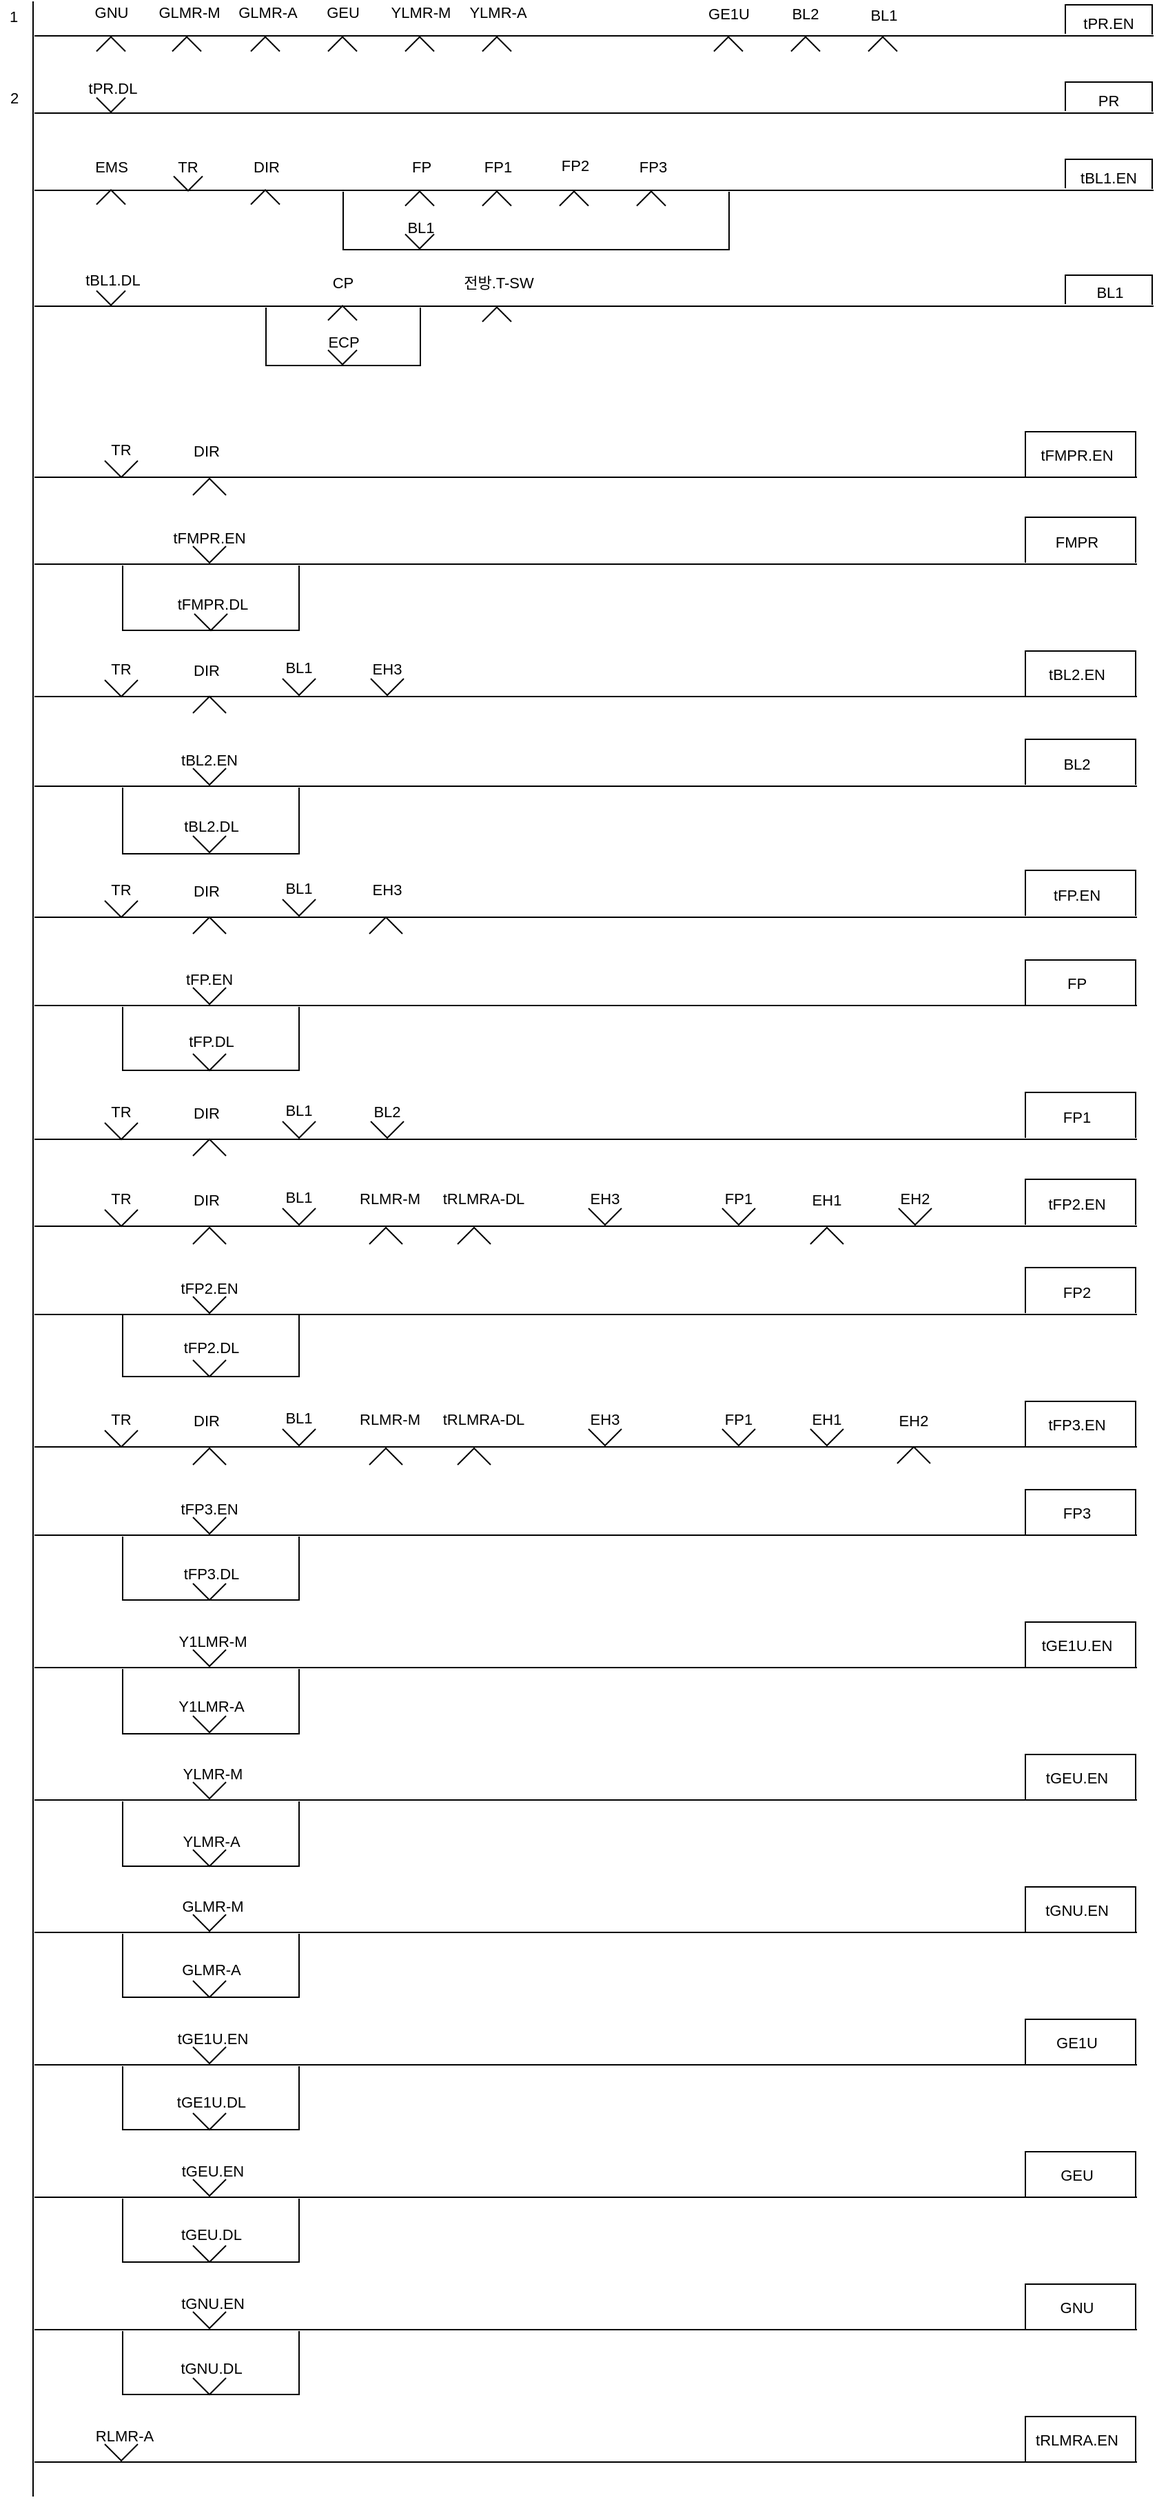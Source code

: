 <mxfile version="20.3.6" type="github" pages="6">
  <diagram id="kgpKYQtTHZ0yAKxKKP6v" name="신호제어로직">
    <mxGraphModel dx="1008" dy="651" grid="1" gridSize="7" guides="1" tooltips="1" connect="1" arrows="1" fold="1" page="1" pageScale="1" pageWidth="850" pageHeight="1100" math="0" shadow="0">
      <root>
        <mxCell id="0" />
        <mxCell id="1" parent="0" />
        <mxCell id="gUSq3eRbtcJCQc7t1ovm-4" value="" style="endArrow=none;html=1;rounded=0;" parent="1" edge="1">
          <mxGeometry width="50" height="50" relative="1" as="geometry">
            <mxPoint x="28" y="55" as="sourcePoint" />
            <mxPoint x="840" y="55" as="targetPoint" />
          </mxGeometry>
        </mxCell>
        <mxCell id="gUSq3eRbtcJCQc7t1ovm-8" value="GNU" style="text;html=1;strokeColor=none;fillColor=none;align=center;verticalAlign=middle;whiteSpace=wrap;rounded=0;fontFamily=Helvetica;fontSize=11;fontColor=default;" parent="1" vertex="1">
          <mxGeometry x="64" y="31" width="40" height="14" as="geometry" />
        </mxCell>
        <mxCell id="8xq6pTCcTXYKqQCNeDjy-1" value="" style="endArrow=none;html=1;rounded=0;" parent="1" edge="1">
          <mxGeometry width="50" height="50" relative="1" as="geometry">
            <mxPoint x="27" y="1839" as="sourcePoint" />
            <mxPoint x="27" y="30" as="targetPoint" />
          </mxGeometry>
        </mxCell>
        <mxCell id="8xq6pTCcTXYKqQCNeDjy-6" value="GLMR-M" style="text;html=1;strokeColor=none;fillColor=none;align=center;verticalAlign=middle;whiteSpace=wrap;rounded=0;fontFamily=Helvetica;fontSize=11;fontColor=default;" parent="1" vertex="1">
          <mxGeometry x="117" y="31" width="47" height="14" as="geometry" />
        </mxCell>
        <mxCell id="8xq6pTCcTXYKqQCNeDjy-15" value="GLMR-A" style="text;html=1;strokeColor=none;fillColor=none;align=center;verticalAlign=middle;whiteSpace=wrap;rounded=0;fontFamily=Helvetica;fontSize=11;fontColor=default;" parent="1" vertex="1">
          <mxGeometry x="174" y="31" width="47" height="14" as="geometry" />
        </mxCell>
        <mxCell id="8xq6pTCcTXYKqQCNeDjy-16" value="GEU" style="text;html=1;strokeColor=none;fillColor=none;align=center;verticalAlign=middle;whiteSpace=wrap;rounded=0;fontFamily=Helvetica;fontSize=11;fontColor=default;" parent="1" vertex="1">
          <mxGeometry x="232" y="31" width="40" height="14" as="geometry" />
        </mxCell>
        <mxCell id="8xq6pTCcTXYKqQCNeDjy-17" value="YLMR-M" style="text;html=1;strokeColor=none;fillColor=none;align=center;verticalAlign=middle;whiteSpace=wrap;rounded=0;fontFamily=Helvetica;fontSize=11;fontColor=default;" parent="1" vertex="1">
          <mxGeometry x="285" y="31" width="47" height="14" as="geometry" />
        </mxCell>
        <mxCell id="8xq6pTCcTXYKqQCNeDjy-18" value="YLMR-A" style="text;html=1;strokeColor=none;fillColor=none;align=center;verticalAlign=middle;whiteSpace=wrap;rounded=0;fontFamily=Helvetica;fontSize=11;fontColor=default;" parent="1" vertex="1">
          <mxGeometry x="341" y="30" width="47" height="15" as="geometry" />
        </mxCell>
        <mxCell id="8xq6pTCcTXYKqQCNeDjy-19" value="GE1U" style="text;html=1;strokeColor=none;fillColor=none;align=center;verticalAlign=middle;whiteSpace=wrap;rounded=0;fontFamily=Helvetica;fontSize=11;fontColor=default;" parent="1" vertex="1">
          <mxGeometry x="512" y="32" width="40" height="14" as="geometry" />
        </mxCell>
        <mxCell id="8xq6pTCcTXYKqQCNeDjy-20" value="BL2" style="text;html=1;strokeColor=none;fillColor=none;align=center;verticalAlign=middle;whiteSpace=wrap;rounded=0;fontFamily=Helvetica;fontSize=11;fontColor=default;" parent="1" vertex="1">
          <mxGeometry x="564" y="32" width="47" height="14" as="geometry" />
        </mxCell>
        <mxCell id="8xq6pTCcTXYKqQCNeDjy-21" value="BL1" style="text;html=1;strokeColor=none;fillColor=none;align=center;verticalAlign=middle;whiteSpace=wrap;rounded=0;fontFamily=Helvetica;fontSize=11;fontColor=default;" parent="1" vertex="1">
          <mxGeometry x="621" y="32" width="47" height="15" as="geometry" />
        </mxCell>
        <mxCell id="8xq6pTCcTXYKqQCNeDjy-23" value="tPR.EN" style="text;html=1;strokeColor=none;fillColor=none;align=center;verticalAlign=middle;whiteSpace=wrap;rounded=0;fontFamily=Helvetica;fontSize=11;fontColor=default;" parent="1" vertex="1">
          <mxGeometry x="784" y="39" width="47" height="14" as="geometry" />
        </mxCell>
        <mxCell id="8xq6pTCcTXYKqQCNeDjy-25" value="tPR.DL" style="text;html=1;strokeColor=none;fillColor=none;align=center;verticalAlign=middle;whiteSpace=wrap;rounded=0;fontFamily=Helvetica;fontSize=11;fontColor=default;" parent="1" vertex="1">
          <mxGeometry x="65" y="87" width="40" height="11" as="geometry" />
        </mxCell>
        <mxCell id="8xq6pTCcTXYKqQCNeDjy-44" value="PR" style="text;html=1;strokeColor=none;fillColor=none;align=center;verticalAlign=middle;whiteSpace=wrap;rounded=0;fontFamily=Helvetica;fontSize=11;fontColor=default;" parent="1" vertex="1">
          <mxGeometry x="784" y="95" width="47" height="13" as="geometry" />
        </mxCell>
        <mxCell id="8xq6pTCcTXYKqQCNeDjy-47" value="EMS" style="text;html=1;strokeColor=none;fillColor=none;align=center;verticalAlign=middle;whiteSpace=wrap;rounded=0;fontFamily=Helvetica;fontSize=11;fontColor=default;" parent="1" vertex="1">
          <mxGeometry x="64" y="143" width="40" height="13" as="geometry" />
        </mxCell>
        <mxCell id="8xq6pTCcTXYKqQCNeDjy-50" value="TR" style="text;html=1;strokeColor=none;fillColor=none;align=center;verticalAlign=middle;whiteSpace=wrap;rounded=0;fontFamily=Helvetica;fontSize=11;fontColor=default;" parent="1" vertex="1">
          <mxGeometry x="116" y="143" width="47" height="13" as="geometry" />
        </mxCell>
        <mxCell id="8xq6pTCcTXYKqQCNeDjy-59" value="DIR" style="text;html=1;strokeColor=none;fillColor=none;align=center;verticalAlign=middle;whiteSpace=wrap;rounded=0;fontFamily=Helvetica;fontSize=11;fontColor=default;" parent="1" vertex="1">
          <mxGeometry x="173" y="143" width="47" height="13" as="geometry" />
        </mxCell>
        <mxCell id="8xq6pTCcTXYKqQCNeDjy-60" value="FP" style="text;html=1;strokeColor=none;fillColor=none;align=center;verticalAlign=middle;whiteSpace=wrap;rounded=0;fontFamily=Helvetica;fontSize=11;fontColor=default;" parent="1" vertex="1">
          <mxGeometry x="289" y="143" width="40" height="13" as="geometry" />
        </mxCell>
        <mxCell id="8xq6pTCcTXYKqQCNeDjy-61" value="FP1" style="text;html=1;strokeColor=none;fillColor=none;align=center;verticalAlign=middle;whiteSpace=wrap;rounded=0;fontFamily=Helvetica;fontSize=11;fontColor=default;" parent="1" vertex="1">
          <mxGeometry x="341" y="143" width="47" height="13" as="geometry" />
        </mxCell>
        <mxCell id="8xq6pTCcTXYKqQCNeDjy-62" value="FP2" style="text;html=1;strokeColor=none;fillColor=none;align=center;verticalAlign=middle;whiteSpace=wrap;rounded=0;fontFamily=Helvetica;fontSize=11;fontColor=default;" parent="1" vertex="1">
          <mxGeometry x="397" y="142" width="47" height="14" as="geometry" />
        </mxCell>
        <mxCell id="8xq6pTCcTXYKqQCNeDjy-63" value="FP3" style="text;html=1;strokeColor=none;fillColor=none;align=center;verticalAlign=middle;whiteSpace=wrap;rounded=0;fontFamily=Helvetica;fontSize=11;fontColor=default;" parent="1" vertex="1">
          <mxGeometry x="457" y="143" width="40" height="13" as="geometry" />
        </mxCell>
        <mxCell id="8xq6pTCcTXYKqQCNeDjy-66" value="tBL1.EN" style="text;html=1;strokeColor=none;fillColor=none;align=center;verticalAlign=middle;whiteSpace=wrap;rounded=0;fontFamily=Helvetica;fontSize=11;fontColor=default;" parent="1" vertex="1">
          <mxGeometry x="784" y="152" width="47" height="12" as="geometry" />
        </mxCell>
        <mxCell id="8xq6pTCcTXYKqQCNeDjy-67" value="" style="endArrow=none;html=1;rounded=0;" parent="1" edge="1">
          <mxGeometry width="50" height="50" relative="1" as="geometry">
            <mxPoint x="252" y="168" as="sourcePoint" />
            <mxPoint x="532" y="168" as="targetPoint" />
            <Array as="points">
              <mxPoint x="252" y="210" />
              <mxPoint x="532" y="210" />
            </Array>
          </mxGeometry>
        </mxCell>
        <mxCell id="8xq6pTCcTXYKqQCNeDjy-69" value="BL1" style="text;html=1;strokeColor=none;fillColor=none;align=center;verticalAlign=middle;whiteSpace=wrap;rounded=0;fontFamily=Helvetica;fontSize=11;fontColor=default;" parent="1" vertex="1">
          <mxGeometry x="285" y="186" width="47" height="16" as="geometry" />
        </mxCell>
        <mxCell id="8xq6pTCcTXYKqQCNeDjy-71" value="tBL1.DL" style="text;html=1;strokeColor=none;fillColor=none;align=center;verticalAlign=middle;whiteSpace=wrap;rounded=0;fontFamily=Helvetica;fontSize=11;fontColor=default;" parent="1" vertex="1">
          <mxGeometry x="65" y="223" width="40" height="17" as="geometry" />
        </mxCell>
        <mxCell id="8xq6pTCcTXYKqQCNeDjy-82" value="CP" style="text;html=1;strokeColor=none;fillColor=none;align=center;verticalAlign=middle;whiteSpace=wrap;rounded=0;fontFamily=Helvetica;fontSize=11;fontColor=default;" parent="1" vertex="1">
          <mxGeometry x="232" y="227" width="40" height="14" as="geometry" />
        </mxCell>
        <mxCell id="8xq6pTCcTXYKqQCNeDjy-84" value="전방.T-SW" style="text;html=1;strokeColor=none;fillColor=none;align=center;verticalAlign=middle;whiteSpace=wrap;rounded=0;fontFamily=Helvetica;fontSize=11;fontColor=default;" parent="1" vertex="1">
          <mxGeometry x="334" y="226" width="62" height="15" as="geometry" />
        </mxCell>
        <mxCell id="8xq6pTCcTXYKqQCNeDjy-86" value="BL1" style="text;html=1;strokeColor=none;fillColor=none;align=center;verticalAlign=middle;whiteSpace=wrap;rounded=0;fontFamily=Helvetica;fontSize=11;fontColor=default;" parent="1" vertex="1">
          <mxGeometry x="785" y="234" width="47" height="13" as="geometry" />
        </mxCell>
        <mxCell id="8xq6pTCcTXYKqQCNeDjy-87" value="" style="endArrow=none;html=1;rounded=0;" parent="1" edge="1">
          <mxGeometry width="50" height="50" relative="1" as="geometry">
            <mxPoint x="196" y="252" as="sourcePoint" />
            <mxPoint x="308" y="252" as="targetPoint" />
            <Array as="points">
              <mxPoint x="196" y="294" />
              <mxPoint x="308" y="294" />
            </Array>
          </mxGeometry>
        </mxCell>
        <mxCell id="8xq6pTCcTXYKqQCNeDjy-89" value="ECP" style="text;html=1;strokeColor=none;fillColor=none;align=center;verticalAlign=middle;whiteSpace=wrap;rounded=0;fontFamily=Helvetica;fontSize=11;fontColor=default;" parent="1" vertex="1">
          <mxGeometry x="229" y="268" width="47" height="18" as="geometry" />
        </mxCell>
        <mxCell id="8xq6pTCcTXYKqQCNeDjy-91" value="" style="endArrow=none;html=1;rounded=0;" parent="1" edge="1">
          <mxGeometry width="50" height="50" relative="1" as="geometry">
            <mxPoint x="28" y="375.0" as="sourcePoint" />
            <mxPoint x="828" y="375.0" as="targetPoint" />
          </mxGeometry>
        </mxCell>
        <mxCell id="8xq6pTCcTXYKqQCNeDjy-92" value="TR" style="text;html=1;strokeColor=none;fillColor=none;align=center;verticalAlign=middle;whiteSpace=wrap;rounded=0;fontFamily=Helvetica;fontSize=11;fontColor=default;" parent="1" vertex="1">
          <mxGeometry x="71" y="345" width="40" height="20" as="geometry" />
        </mxCell>
        <mxCell id="8xq6pTCcTXYKqQCNeDjy-93" value="" style="endArrow=none;html=1;rounded=0;labelBackgroundColor=default;fontFamily=Helvetica;fontSize=11;fontColor=default;startSize=3;endSize=3;sourcePerimeterSpacing=0;strokeColor=default;shape=connector;jumpStyle=none;jumpSize=6;" parent="1" edge="1">
          <mxGeometry width="50" height="50" relative="1" as="geometry">
            <mxPoint x="747.0" y="375.0" as="sourcePoint" />
            <mxPoint x="827.0" y="375.0" as="targetPoint" />
            <Array as="points">
              <mxPoint x="747" y="360" />
              <mxPoint x="747" y="342" />
              <mxPoint x="787" y="342" />
              <mxPoint x="827" y="342" />
            </Array>
          </mxGeometry>
        </mxCell>
        <mxCell id="8xq6pTCcTXYKqQCNeDjy-94" value="" style="verticalLabelPosition=bottom;html=1;verticalAlign=top;align=center;shape=mxgraph.floorplan.windowBow;strokeWidth=1;direction=east;" parent="1" vertex="1">
          <mxGeometry x="79" y="345" width="24" height="48" as="geometry" />
        </mxCell>
        <mxCell id="8xq6pTCcTXYKqQCNeDjy-96" value="" style="verticalLabelPosition=bottom;html=1;verticalAlign=top;align=center;shape=mxgraph.floorplan.windowBow;strokeWidth=1;direction=west;" parent="1" vertex="1">
          <mxGeometry x="143" y="358" width="24" height="48" as="geometry" />
        </mxCell>
        <mxCell id="8xq6pTCcTXYKqQCNeDjy-97" value="DIR" style="text;html=1;strokeColor=none;fillColor=none;align=center;verticalAlign=middle;whiteSpace=wrap;rounded=0;fontFamily=Helvetica;fontSize=11;fontColor=default;" parent="1" vertex="1">
          <mxGeometry x="133" y="346" width="40" height="20" as="geometry" />
        </mxCell>
        <mxCell id="8xq6pTCcTXYKqQCNeDjy-99" value="tFMPR.EN" style="text;html=1;strokeColor=none;fillColor=none;align=center;verticalAlign=middle;whiteSpace=wrap;rounded=0;fontFamily=Helvetica;fontSize=11;fontColor=default;" parent="1" vertex="1">
          <mxGeometry x="761" y="349" width="47" height="20" as="geometry" />
        </mxCell>
        <mxCell id="8xq6pTCcTXYKqQCNeDjy-100" value="" style="endArrow=none;html=1;rounded=0;" parent="1" edge="1">
          <mxGeometry width="50" height="50" relative="1" as="geometry">
            <mxPoint x="28" y="438.0" as="sourcePoint" />
            <mxPoint x="828" y="438.0" as="targetPoint" />
          </mxGeometry>
        </mxCell>
        <mxCell id="8xq6pTCcTXYKqQCNeDjy-102" value="" style="endArrow=none;html=1;rounded=0;labelBackgroundColor=default;fontFamily=Helvetica;fontSize=11;fontColor=default;startSize=3;endSize=3;sourcePerimeterSpacing=0;strokeColor=default;shape=connector;jumpStyle=none;jumpSize=6;" parent="1" edge="1">
          <mxGeometry width="50" height="50" relative="1" as="geometry">
            <mxPoint x="747.0" y="437.0" as="sourcePoint" />
            <mxPoint x="827.0" y="437.0" as="targetPoint" />
            <Array as="points">
              <mxPoint x="747" y="422" />
              <mxPoint x="747" y="404" />
              <mxPoint x="787" y="404" />
              <mxPoint x="827" y="404" />
            </Array>
          </mxGeometry>
        </mxCell>
        <mxCell id="8xq6pTCcTXYKqQCNeDjy-106" value="tFMPR.EN" style="text;html=1;strokeColor=none;fillColor=none;align=center;verticalAlign=middle;whiteSpace=wrap;rounded=0;fontFamily=Helvetica;fontSize=11;fontColor=default;" parent="1" vertex="1">
          <mxGeometry x="135" y="409" width="40" height="20" as="geometry" />
        </mxCell>
        <mxCell id="8xq6pTCcTXYKqQCNeDjy-108" value="FMPR" style="text;html=1;strokeColor=none;fillColor=none;align=center;verticalAlign=middle;whiteSpace=wrap;rounded=0;fontFamily=Helvetica;fontSize=11;fontColor=default;" parent="1" vertex="1">
          <mxGeometry x="761" y="412" width="47" height="20" as="geometry" />
        </mxCell>
        <mxCell id="8xq6pTCcTXYKqQCNeDjy-109" value="" style="endArrow=none;html=1;rounded=0;" parent="1" edge="1">
          <mxGeometry width="50" height="50" relative="1" as="geometry">
            <mxPoint x="92" y="439" as="sourcePoint" />
            <mxPoint x="220" y="439" as="targetPoint" />
            <Array as="points">
              <mxPoint x="92" y="486" />
              <mxPoint x="220" y="486" />
            </Array>
          </mxGeometry>
        </mxCell>
        <mxCell id="8xq6pTCcTXYKqQCNeDjy-110" value="tFMPR.DL" style="text;html=1;strokeColor=none;fillColor=none;align=center;verticalAlign=middle;whiteSpace=wrap;rounded=0;fontFamily=Helvetica;fontSize=11;fontColor=default;" parent="1" vertex="1">
          <mxGeometry x="134" y="457" width="47" height="20" as="geometry" />
        </mxCell>
        <mxCell id="8xq6pTCcTXYKqQCNeDjy-111" value="" style="verticalLabelPosition=bottom;html=1;verticalAlign=top;align=center;shape=mxgraph.floorplan.windowBow;strokeWidth=1;direction=east;" parent="1" vertex="1">
          <mxGeometry x="144" y="456" width="24" height="48" as="geometry" />
        </mxCell>
        <mxCell id="8xq6pTCcTXYKqQCNeDjy-112" value="" style="verticalLabelPosition=bottom;html=1;verticalAlign=top;align=center;shape=mxgraph.floorplan.windowBow;strokeWidth=1;direction=east;" parent="1" vertex="1">
          <mxGeometry x="143" y="407" width="24" height="48" as="geometry" />
        </mxCell>
        <mxCell id="8xq6pTCcTXYKqQCNeDjy-113" value="" style="endArrow=none;html=1;rounded=0;" parent="1" edge="1">
          <mxGeometry width="50" height="50" relative="1" as="geometry">
            <mxPoint x="28" y="534" as="sourcePoint" />
            <mxPoint x="828" y="534" as="targetPoint" />
          </mxGeometry>
        </mxCell>
        <mxCell id="8xq6pTCcTXYKqQCNeDjy-114" value="TR" style="text;html=1;strokeColor=none;fillColor=none;align=center;verticalAlign=middle;whiteSpace=wrap;rounded=0;fontFamily=Helvetica;fontSize=11;fontColor=default;" parent="1" vertex="1">
          <mxGeometry x="71" y="504" width="40" height="20" as="geometry" />
        </mxCell>
        <mxCell id="8xq6pTCcTXYKqQCNeDjy-115" value="" style="endArrow=none;html=1;rounded=0;labelBackgroundColor=default;fontFamily=Helvetica;fontSize=11;fontColor=default;startSize=3;endSize=3;sourcePerimeterSpacing=0;strokeColor=default;shape=connector;jumpStyle=none;jumpSize=6;" parent="1" edge="1">
          <mxGeometry width="50" height="50" relative="1" as="geometry">
            <mxPoint x="747.0" y="534" as="sourcePoint" />
            <mxPoint x="827.0" y="534" as="targetPoint" />
            <Array as="points">
              <mxPoint x="747" y="519" />
              <mxPoint x="747" y="501" />
              <mxPoint x="787" y="501" />
              <mxPoint x="827" y="501" />
            </Array>
          </mxGeometry>
        </mxCell>
        <mxCell id="8xq6pTCcTXYKqQCNeDjy-116" value="" style="verticalLabelPosition=bottom;html=1;verticalAlign=top;align=center;shape=mxgraph.floorplan.windowBow;strokeWidth=1;direction=east;" parent="1" vertex="1">
          <mxGeometry x="79" y="504" width="24" height="48" as="geometry" />
        </mxCell>
        <mxCell id="8xq6pTCcTXYKqQCNeDjy-117" value="" style="verticalLabelPosition=bottom;html=1;verticalAlign=top;align=center;shape=mxgraph.floorplan.windowBow;strokeWidth=1;direction=west;" parent="1" vertex="1">
          <mxGeometry x="143" y="516" width="24" height="48" as="geometry" />
        </mxCell>
        <mxCell id="8xq6pTCcTXYKqQCNeDjy-118" value="DIR" style="text;html=1;strokeColor=none;fillColor=none;align=center;verticalAlign=middle;whiteSpace=wrap;rounded=0;fontFamily=Helvetica;fontSize=11;fontColor=default;" parent="1" vertex="1">
          <mxGeometry x="133" y="505" width="40" height="20" as="geometry" />
        </mxCell>
        <mxCell id="8xq6pTCcTXYKqQCNeDjy-119" value="tBL2.EN" style="text;html=1;strokeColor=none;fillColor=none;align=center;verticalAlign=middle;whiteSpace=wrap;rounded=0;fontFamily=Helvetica;fontSize=11;fontColor=default;" parent="1" vertex="1">
          <mxGeometry x="761" y="508" width="47" height="20" as="geometry" />
        </mxCell>
        <mxCell id="8xq6pTCcTXYKqQCNeDjy-120" value="" style="endArrow=none;html=1;rounded=0;" parent="1" edge="1">
          <mxGeometry width="50" height="50" relative="1" as="geometry">
            <mxPoint x="28" y="599" as="sourcePoint" />
            <mxPoint x="828" y="599" as="targetPoint" />
          </mxGeometry>
        </mxCell>
        <mxCell id="8xq6pTCcTXYKqQCNeDjy-121" value="" style="endArrow=none;html=1;rounded=0;labelBackgroundColor=default;fontFamily=Helvetica;fontSize=11;fontColor=default;startSize=3;endSize=3;sourcePerimeterSpacing=0;strokeColor=default;shape=connector;jumpStyle=none;jumpSize=6;" parent="1" edge="1">
          <mxGeometry width="50" height="50" relative="1" as="geometry">
            <mxPoint x="747.0" y="598" as="sourcePoint" />
            <mxPoint x="827.0" y="598" as="targetPoint" />
            <Array as="points">
              <mxPoint x="747" y="583" />
              <mxPoint x="747" y="565" />
              <mxPoint x="787" y="565" />
              <mxPoint x="827" y="565" />
            </Array>
          </mxGeometry>
        </mxCell>
        <mxCell id="8xq6pTCcTXYKqQCNeDjy-122" value="tBL2.EN" style="text;html=1;strokeColor=none;fillColor=none;align=center;verticalAlign=middle;whiteSpace=wrap;rounded=0;fontFamily=Helvetica;fontSize=11;fontColor=default;" parent="1" vertex="1">
          <mxGeometry x="135" y="570" width="40" height="20" as="geometry" />
        </mxCell>
        <mxCell id="8xq6pTCcTXYKqQCNeDjy-123" value="BL2" style="text;html=1;strokeColor=none;fillColor=none;align=center;verticalAlign=middle;whiteSpace=wrap;rounded=0;fontFamily=Helvetica;fontSize=11;fontColor=default;" parent="1" vertex="1">
          <mxGeometry x="761" y="573" width="47" height="20" as="geometry" />
        </mxCell>
        <mxCell id="8xq6pTCcTXYKqQCNeDjy-124" value="" style="endArrow=none;html=1;rounded=0;" parent="1" edge="1">
          <mxGeometry width="50" height="50" relative="1" as="geometry">
            <mxPoint x="92" y="600" as="sourcePoint" />
            <mxPoint x="220" y="600" as="targetPoint" />
            <Array as="points">
              <mxPoint x="92" y="648" />
              <mxPoint x="220" y="648" />
            </Array>
          </mxGeometry>
        </mxCell>
        <mxCell id="8xq6pTCcTXYKqQCNeDjy-125" value="tBL2.DL" style="text;html=1;strokeColor=none;fillColor=none;align=center;verticalAlign=middle;whiteSpace=wrap;rounded=0;fontFamily=Helvetica;fontSize=11;fontColor=default;" parent="1" vertex="1">
          <mxGeometry x="133" y="618" width="47" height="20" as="geometry" />
        </mxCell>
        <mxCell id="8xq6pTCcTXYKqQCNeDjy-126" value="" style="verticalLabelPosition=bottom;html=1;verticalAlign=top;align=center;shape=mxgraph.floorplan.windowBow;strokeWidth=1;direction=east;" parent="1" vertex="1">
          <mxGeometry x="143" y="617" width="24" height="48" as="geometry" />
        </mxCell>
        <mxCell id="8xq6pTCcTXYKqQCNeDjy-127" value="" style="verticalLabelPosition=bottom;html=1;verticalAlign=top;align=center;shape=mxgraph.floorplan.windowBow;strokeWidth=1;direction=east;" parent="1" vertex="1">
          <mxGeometry x="143" y="568" width="24" height="48" as="geometry" />
        </mxCell>
        <mxCell id="8xq6pTCcTXYKqQCNeDjy-128" value="BL1" style="text;html=1;strokeColor=none;fillColor=none;align=center;verticalAlign=middle;whiteSpace=wrap;rounded=0;fontFamily=Helvetica;fontSize=11;fontColor=default;" parent="1" vertex="1">
          <mxGeometry x="200" y="503" width="40" height="20" as="geometry" />
        </mxCell>
        <mxCell id="8xq6pTCcTXYKqQCNeDjy-129" value="" style="verticalLabelPosition=bottom;html=1;verticalAlign=top;align=center;shape=mxgraph.floorplan.windowBow;strokeWidth=1;direction=east;" parent="1" vertex="1">
          <mxGeometry x="208" y="503" width="24" height="48" as="geometry" />
        </mxCell>
        <mxCell id="8xq6pTCcTXYKqQCNeDjy-130" value="EH3" style="text;html=1;strokeColor=none;fillColor=none;align=center;verticalAlign=middle;whiteSpace=wrap;rounded=0;fontFamily=Helvetica;fontSize=11;fontColor=default;" parent="1" vertex="1">
          <mxGeometry x="264" y="504" width="40" height="20" as="geometry" />
        </mxCell>
        <mxCell id="8xq6pTCcTXYKqQCNeDjy-131" value="" style="verticalLabelPosition=bottom;html=1;verticalAlign=top;align=center;shape=mxgraph.floorplan.windowBow;strokeWidth=1;direction=east;" parent="1" vertex="1">
          <mxGeometry x="272" y="503" width="24" height="48" as="geometry" />
        </mxCell>
        <mxCell id="8xq6pTCcTXYKqQCNeDjy-132" value="" style="endArrow=none;html=1;rounded=0;" parent="1" edge="1">
          <mxGeometry width="50" height="50" relative="1" as="geometry">
            <mxPoint x="28.0" y="694" as="sourcePoint" />
            <mxPoint x="828" y="694" as="targetPoint" />
          </mxGeometry>
        </mxCell>
        <mxCell id="8xq6pTCcTXYKqQCNeDjy-133" value="TR" style="text;html=1;strokeColor=none;fillColor=none;align=center;verticalAlign=middle;whiteSpace=wrap;rounded=0;fontFamily=Helvetica;fontSize=11;fontColor=default;" parent="1" vertex="1">
          <mxGeometry x="71" y="664" width="40" height="20" as="geometry" />
        </mxCell>
        <mxCell id="8xq6pTCcTXYKqQCNeDjy-134" value="" style="endArrow=none;html=1;rounded=0;labelBackgroundColor=default;fontFamily=Helvetica;fontSize=11;fontColor=default;startSize=3;endSize=3;sourcePerimeterSpacing=0;strokeColor=default;shape=connector;jumpStyle=none;jumpSize=6;" parent="1" edge="1">
          <mxGeometry width="50" height="50" relative="1" as="geometry">
            <mxPoint x="747" y="693" as="sourcePoint" />
            <mxPoint x="827" y="693" as="targetPoint" />
            <Array as="points">
              <mxPoint x="747" y="678" />
              <mxPoint x="747" y="660" />
              <mxPoint x="787" y="660" />
              <mxPoint x="827" y="660" />
            </Array>
          </mxGeometry>
        </mxCell>
        <mxCell id="8xq6pTCcTXYKqQCNeDjy-135" value="" style="verticalLabelPosition=bottom;html=1;verticalAlign=top;align=center;shape=mxgraph.floorplan.windowBow;strokeWidth=1;direction=east;" parent="1" vertex="1">
          <mxGeometry x="79" y="664" width="24" height="48" as="geometry" />
        </mxCell>
        <mxCell id="8xq6pTCcTXYKqQCNeDjy-136" value="" style="verticalLabelPosition=bottom;html=1;verticalAlign=top;align=center;shape=mxgraph.floorplan.windowBow;strokeWidth=1;direction=west;" parent="1" vertex="1">
          <mxGeometry x="143" y="676" width="24" height="48" as="geometry" />
        </mxCell>
        <mxCell id="8xq6pTCcTXYKqQCNeDjy-137" value="DIR" style="text;html=1;strokeColor=none;fillColor=none;align=center;verticalAlign=middle;whiteSpace=wrap;rounded=0;fontFamily=Helvetica;fontSize=11;fontColor=default;" parent="1" vertex="1">
          <mxGeometry x="133" y="665" width="40" height="20" as="geometry" />
        </mxCell>
        <mxCell id="8xq6pTCcTXYKqQCNeDjy-138" value="tFP.EN" style="text;html=1;strokeColor=none;fillColor=none;align=center;verticalAlign=middle;whiteSpace=wrap;rounded=0;fontFamily=Helvetica;fontSize=11;fontColor=default;" parent="1" vertex="1">
          <mxGeometry x="761" y="668" width="47" height="20" as="geometry" />
        </mxCell>
        <mxCell id="8xq6pTCcTXYKqQCNeDjy-139" value="" style="endArrow=none;html=1;rounded=0;" parent="1" edge="1">
          <mxGeometry width="50" height="50" relative="1" as="geometry">
            <mxPoint x="28.0" y="758" as="sourcePoint" />
            <mxPoint x="828" y="758" as="targetPoint" />
          </mxGeometry>
        </mxCell>
        <mxCell id="8xq6pTCcTXYKqQCNeDjy-140" value="" style="endArrow=none;html=1;rounded=0;labelBackgroundColor=default;fontFamily=Helvetica;fontSize=11;fontColor=default;startSize=3;endSize=3;sourcePerimeterSpacing=0;strokeColor=default;shape=connector;jumpStyle=none;jumpSize=6;" parent="1" edge="1">
          <mxGeometry width="50" height="50" relative="1" as="geometry">
            <mxPoint x="747" y="758.0" as="sourcePoint" />
            <mxPoint x="827" y="758.0" as="targetPoint" />
            <Array as="points">
              <mxPoint x="747" y="743" />
              <mxPoint x="747" y="725" />
              <mxPoint x="787" y="725" />
              <mxPoint x="827" y="725" />
            </Array>
          </mxGeometry>
        </mxCell>
        <mxCell id="8xq6pTCcTXYKqQCNeDjy-141" value="tFP.EN" style="text;html=1;strokeColor=none;fillColor=none;align=center;verticalAlign=middle;whiteSpace=wrap;rounded=0;fontFamily=Helvetica;fontSize=11;fontColor=default;" parent="1" vertex="1">
          <mxGeometry x="135" y="729" width="40" height="20" as="geometry" />
        </mxCell>
        <mxCell id="8xq6pTCcTXYKqQCNeDjy-142" value="FP" style="text;html=1;strokeColor=none;fillColor=none;align=center;verticalAlign=middle;whiteSpace=wrap;rounded=0;fontFamily=Helvetica;fontSize=11;fontColor=default;" parent="1" vertex="1">
          <mxGeometry x="761" y="732" width="47" height="20" as="geometry" />
        </mxCell>
        <mxCell id="8xq6pTCcTXYKqQCNeDjy-143" value="" style="endArrow=none;html=1;rounded=0;" parent="1" edge="1">
          <mxGeometry width="50" height="50" relative="1" as="geometry">
            <mxPoint x="92" y="759" as="sourcePoint" />
            <mxPoint x="220" y="759" as="targetPoint" />
            <Array as="points">
              <mxPoint x="92" y="805" />
              <mxPoint x="220" y="805" />
            </Array>
          </mxGeometry>
        </mxCell>
        <mxCell id="8xq6pTCcTXYKqQCNeDjy-144" value="tFP.DL" style="text;html=1;strokeColor=none;fillColor=none;align=center;verticalAlign=middle;whiteSpace=wrap;rounded=0;fontFamily=Helvetica;fontSize=11;fontColor=default;" parent="1" vertex="1">
          <mxGeometry x="133" y="774" width="47" height="20" as="geometry" />
        </mxCell>
        <mxCell id="8xq6pTCcTXYKqQCNeDjy-145" value="" style="verticalLabelPosition=bottom;html=1;verticalAlign=top;align=center;shape=mxgraph.floorplan.windowBow;strokeWidth=1;direction=east;" parent="1" vertex="1">
          <mxGeometry x="143" y="775" width="24" height="48" as="geometry" />
        </mxCell>
        <mxCell id="8xq6pTCcTXYKqQCNeDjy-146" value="" style="verticalLabelPosition=bottom;html=1;verticalAlign=top;align=center;shape=mxgraph.floorplan.windowBow;strokeWidth=1;direction=east;" parent="1" vertex="1">
          <mxGeometry x="143" y="727" width="24" height="48" as="geometry" />
        </mxCell>
        <mxCell id="8xq6pTCcTXYKqQCNeDjy-147" value="BL1" style="text;html=1;strokeColor=none;fillColor=none;align=center;verticalAlign=middle;whiteSpace=wrap;rounded=0;fontFamily=Helvetica;fontSize=11;fontColor=default;" parent="1" vertex="1">
          <mxGeometry x="200" y="663" width="40" height="20" as="geometry" />
        </mxCell>
        <mxCell id="8xq6pTCcTXYKqQCNeDjy-148" value="" style="verticalLabelPosition=bottom;html=1;verticalAlign=top;align=center;shape=mxgraph.floorplan.windowBow;strokeWidth=1;direction=east;" parent="1" vertex="1">
          <mxGeometry x="208" y="663" width="24" height="48" as="geometry" />
        </mxCell>
        <mxCell id="8xq6pTCcTXYKqQCNeDjy-149" value="EH3" style="text;html=1;strokeColor=none;fillColor=none;align=center;verticalAlign=middle;whiteSpace=wrap;rounded=0;fontFamily=Helvetica;fontSize=11;fontColor=default;" parent="1" vertex="1">
          <mxGeometry x="264" y="664" width="40" height="20" as="geometry" />
        </mxCell>
        <mxCell id="8xq6pTCcTXYKqQCNeDjy-150" value="" style="verticalLabelPosition=bottom;html=1;verticalAlign=top;align=center;shape=mxgraph.floorplan.windowBow;strokeWidth=1;direction=west;" parent="1" vertex="1">
          <mxGeometry x="271" y="676" width="24" height="48" as="geometry" />
        </mxCell>
        <mxCell id="8xq6pTCcTXYKqQCNeDjy-151" value="" style="endArrow=none;html=1;rounded=0;" parent="1" edge="1">
          <mxGeometry width="50" height="50" relative="1" as="geometry">
            <mxPoint x="28.0" y="855" as="sourcePoint" />
            <mxPoint x="828" y="855" as="targetPoint" />
          </mxGeometry>
        </mxCell>
        <mxCell id="8xq6pTCcTXYKqQCNeDjy-152" value="TR" style="text;html=1;strokeColor=none;fillColor=none;align=center;verticalAlign=middle;whiteSpace=wrap;rounded=0;fontFamily=Helvetica;fontSize=11;fontColor=default;" parent="1" vertex="1">
          <mxGeometry x="71" y="825" width="40" height="20" as="geometry" />
        </mxCell>
        <mxCell id="8xq6pTCcTXYKqQCNeDjy-153" value="" style="endArrow=none;html=1;rounded=0;labelBackgroundColor=default;fontFamily=Helvetica;fontSize=11;fontColor=default;startSize=3;endSize=3;sourcePerimeterSpacing=0;strokeColor=default;shape=connector;jumpStyle=none;jumpSize=6;" parent="1" edge="1">
          <mxGeometry width="50" height="50" relative="1" as="geometry">
            <mxPoint x="747" y="854" as="sourcePoint" />
            <mxPoint x="827" y="854" as="targetPoint" />
            <Array as="points">
              <mxPoint x="747" y="839" />
              <mxPoint x="747" y="821" />
              <mxPoint x="787" y="821" />
              <mxPoint x="827" y="821" />
            </Array>
          </mxGeometry>
        </mxCell>
        <mxCell id="8xq6pTCcTXYKqQCNeDjy-154" value="" style="verticalLabelPosition=bottom;html=1;verticalAlign=top;align=center;shape=mxgraph.floorplan.windowBow;strokeWidth=1;direction=east;" parent="1" vertex="1">
          <mxGeometry x="79" y="825" width="24" height="48" as="geometry" />
        </mxCell>
        <mxCell id="8xq6pTCcTXYKqQCNeDjy-155" value="DIR" style="text;html=1;strokeColor=none;fillColor=none;align=center;verticalAlign=middle;whiteSpace=wrap;rounded=0;fontFamily=Helvetica;fontSize=11;fontColor=default;" parent="1" vertex="1">
          <mxGeometry x="133" y="826" width="40" height="20" as="geometry" />
        </mxCell>
        <mxCell id="8xq6pTCcTXYKqQCNeDjy-156" value="FP1" style="text;html=1;strokeColor=none;fillColor=none;align=center;verticalAlign=middle;whiteSpace=wrap;rounded=0;fontFamily=Helvetica;fontSize=11;fontColor=default;" parent="1" vertex="1">
          <mxGeometry x="761" y="829" width="47" height="20" as="geometry" />
        </mxCell>
        <mxCell id="8xq6pTCcTXYKqQCNeDjy-157" value="BL1" style="text;html=1;strokeColor=none;fillColor=none;align=center;verticalAlign=middle;whiteSpace=wrap;rounded=0;fontFamily=Helvetica;fontSize=11;fontColor=default;" parent="1" vertex="1">
          <mxGeometry x="200" y="824" width="40" height="20" as="geometry" />
        </mxCell>
        <mxCell id="8xq6pTCcTXYKqQCNeDjy-158" value="" style="verticalLabelPosition=bottom;html=1;verticalAlign=top;align=center;shape=mxgraph.floorplan.windowBow;strokeWidth=1;direction=east;" parent="1" vertex="1">
          <mxGeometry x="208" y="824" width="24" height="48" as="geometry" />
        </mxCell>
        <mxCell id="8xq6pTCcTXYKqQCNeDjy-159" value="BL2" style="text;html=1;strokeColor=none;fillColor=none;align=center;verticalAlign=middle;whiteSpace=wrap;rounded=0;fontFamily=Helvetica;fontSize=11;fontColor=default;" parent="1" vertex="1">
          <mxGeometry x="264" y="825" width="40" height="20" as="geometry" />
        </mxCell>
        <mxCell id="8xq6pTCcTXYKqQCNeDjy-160" value="" style="verticalLabelPosition=bottom;html=1;verticalAlign=top;align=center;shape=mxgraph.floorplan.windowBow;strokeWidth=1;direction=east;" parent="1" vertex="1">
          <mxGeometry x="272" y="824" width="24" height="48" as="geometry" />
        </mxCell>
        <mxCell id="8xq6pTCcTXYKqQCNeDjy-161" value="" style="verticalLabelPosition=bottom;html=1;verticalAlign=top;align=center;shape=mxgraph.floorplan.windowBow;strokeWidth=1;direction=west;" parent="1" vertex="1">
          <mxGeometry x="143" y="837" width="24" height="48" as="geometry" />
        </mxCell>
        <mxCell id="8xq6pTCcTXYKqQCNeDjy-162" value="" style="endArrow=none;html=1;rounded=0;" parent="1" edge="1">
          <mxGeometry width="50" height="50" relative="1" as="geometry">
            <mxPoint x="28.0" y="918" as="sourcePoint" />
            <mxPoint x="828" y="918" as="targetPoint" />
          </mxGeometry>
        </mxCell>
        <mxCell id="8xq6pTCcTXYKqQCNeDjy-163" value="TR" style="text;html=1;strokeColor=none;fillColor=none;align=center;verticalAlign=middle;whiteSpace=wrap;rounded=0;fontFamily=Helvetica;fontSize=11;fontColor=default;" parent="1" vertex="1">
          <mxGeometry x="71" y="888" width="40" height="20" as="geometry" />
        </mxCell>
        <mxCell id="8xq6pTCcTXYKqQCNeDjy-164" value="" style="endArrow=none;html=1;rounded=0;labelBackgroundColor=default;fontFamily=Helvetica;fontSize=11;fontColor=default;startSize=3;endSize=3;sourcePerimeterSpacing=0;strokeColor=default;shape=connector;jumpStyle=none;jumpSize=6;" parent="1" edge="1">
          <mxGeometry width="50" height="50" relative="1" as="geometry">
            <mxPoint x="747" y="917" as="sourcePoint" />
            <mxPoint x="827" y="917" as="targetPoint" />
            <Array as="points">
              <mxPoint x="747" y="902" />
              <mxPoint x="747" y="884" />
              <mxPoint x="787" y="884" />
              <mxPoint x="827" y="884" />
            </Array>
          </mxGeometry>
        </mxCell>
        <mxCell id="8xq6pTCcTXYKqQCNeDjy-165" value="" style="verticalLabelPosition=bottom;html=1;verticalAlign=top;align=center;shape=mxgraph.floorplan.windowBow;strokeWidth=1;direction=east;" parent="1" vertex="1">
          <mxGeometry x="79" y="888" width="24" height="48" as="geometry" />
        </mxCell>
        <mxCell id="8xq6pTCcTXYKqQCNeDjy-166" value="" style="verticalLabelPosition=bottom;html=1;verticalAlign=top;align=center;shape=mxgraph.floorplan.windowBow;strokeWidth=1;direction=west;" parent="1" vertex="1">
          <mxGeometry x="143" y="901" width="24" height="48" as="geometry" />
        </mxCell>
        <mxCell id="8xq6pTCcTXYKqQCNeDjy-167" value="DIR" style="text;html=1;strokeColor=none;fillColor=none;align=center;verticalAlign=middle;whiteSpace=wrap;rounded=0;fontFamily=Helvetica;fontSize=11;fontColor=default;" parent="1" vertex="1">
          <mxGeometry x="133" y="889" width="40" height="20" as="geometry" />
        </mxCell>
        <mxCell id="8xq6pTCcTXYKqQCNeDjy-168" value="tFP2.EN" style="text;html=1;strokeColor=none;fillColor=none;align=center;verticalAlign=middle;whiteSpace=wrap;rounded=0;fontFamily=Helvetica;fontSize=11;fontColor=default;" parent="1" vertex="1">
          <mxGeometry x="761" y="892" width="47" height="20" as="geometry" />
        </mxCell>
        <mxCell id="8xq6pTCcTXYKqQCNeDjy-169" value="" style="endArrow=none;html=1;rounded=0;" parent="1" edge="1">
          <mxGeometry width="50" height="50" relative="1" as="geometry">
            <mxPoint x="28.0" y="982" as="sourcePoint" />
            <mxPoint x="828" y="982" as="targetPoint" />
          </mxGeometry>
        </mxCell>
        <mxCell id="8xq6pTCcTXYKqQCNeDjy-170" value="" style="endArrow=none;html=1;rounded=0;labelBackgroundColor=default;fontFamily=Helvetica;fontSize=11;fontColor=default;startSize=3;endSize=3;sourcePerimeterSpacing=0;strokeColor=default;shape=connector;jumpStyle=none;jumpSize=6;" parent="1" edge="1">
          <mxGeometry width="50" height="50" relative="1" as="geometry">
            <mxPoint x="747" y="981.0" as="sourcePoint" />
            <mxPoint x="827" y="981.0" as="targetPoint" />
            <Array as="points">
              <mxPoint x="747" y="966" />
              <mxPoint x="747" y="948" />
              <mxPoint x="787" y="948" />
              <mxPoint x="827" y="948" />
            </Array>
          </mxGeometry>
        </mxCell>
        <mxCell id="8xq6pTCcTXYKqQCNeDjy-171" value="tFP2.EN" style="text;html=1;strokeColor=none;fillColor=none;align=center;verticalAlign=middle;whiteSpace=wrap;rounded=0;fontFamily=Helvetica;fontSize=11;fontColor=default;" parent="1" vertex="1">
          <mxGeometry x="135" y="953" width="40" height="20" as="geometry" />
        </mxCell>
        <mxCell id="8xq6pTCcTXYKqQCNeDjy-172" value="FP2" style="text;html=1;strokeColor=none;fillColor=none;align=center;verticalAlign=middle;whiteSpace=wrap;rounded=0;fontFamily=Helvetica;fontSize=11;fontColor=default;" parent="1" vertex="1">
          <mxGeometry x="761" y="956" width="47" height="20" as="geometry" />
        </mxCell>
        <mxCell id="8xq6pTCcTXYKqQCNeDjy-173" value="" style="endArrow=none;html=1;rounded=0;" parent="1" edge="1">
          <mxGeometry width="50" height="50" relative="1" as="geometry">
            <mxPoint x="92" y="982" as="sourcePoint" />
            <mxPoint x="220" y="982" as="targetPoint" />
            <Array as="points">
              <mxPoint x="92" y="1027" />
              <mxPoint x="220" y="1027" />
            </Array>
          </mxGeometry>
        </mxCell>
        <mxCell id="8xq6pTCcTXYKqQCNeDjy-174" value="tFP2.DL" style="text;html=1;strokeColor=none;fillColor=none;align=center;verticalAlign=middle;whiteSpace=wrap;rounded=0;fontFamily=Helvetica;fontSize=11;fontColor=default;" parent="1" vertex="1">
          <mxGeometry x="133" y="996" width="47" height="20" as="geometry" />
        </mxCell>
        <mxCell id="8xq6pTCcTXYKqQCNeDjy-175" value="" style="verticalLabelPosition=bottom;html=1;verticalAlign=top;align=center;shape=mxgraph.floorplan.windowBow;strokeWidth=1;direction=east;" parent="1" vertex="1">
          <mxGeometry x="143" y="951" width="24" height="48" as="geometry" />
        </mxCell>
        <mxCell id="8xq6pTCcTXYKqQCNeDjy-176" value="BL1" style="text;html=1;strokeColor=none;fillColor=none;align=center;verticalAlign=middle;whiteSpace=wrap;rounded=0;fontFamily=Helvetica;fontSize=11;fontColor=default;" parent="1" vertex="1">
          <mxGeometry x="200" y="887" width="40" height="20" as="geometry" />
        </mxCell>
        <mxCell id="8xq6pTCcTXYKqQCNeDjy-177" value="" style="verticalLabelPosition=bottom;html=1;verticalAlign=top;align=center;shape=mxgraph.floorplan.windowBow;strokeWidth=1;direction=east;" parent="1" vertex="1">
          <mxGeometry x="208" y="887" width="24" height="48" as="geometry" />
        </mxCell>
        <mxCell id="8xq6pTCcTXYKqQCNeDjy-178" value="RLMR-M" style="text;html=1;strokeColor=none;fillColor=none;align=center;verticalAlign=middle;whiteSpace=wrap;rounded=0;fontFamily=Helvetica;fontSize=11;fontColor=default;" parent="1" vertex="1">
          <mxGeometry x="260" y="888" width="52" height="20" as="geometry" />
        </mxCell>
        <mxCell id="8xq6pTCcTXYKqQCNeDjy-179" value="" style="verticalLabelPosition=bottom;html=1;verticalAlign=top;align=center;shape=mxgraph.floorplan.windowBow;strokeWidth=1;direction=west;" parent="1" vertex="1">
          <mxGeometry x="271" y="901" width="24" height="48" as="geometry" />
        </mxCell>
        <mxCell id="8xq6pTCcTXYKqQCNeDjy-180" value="tRLMRA-DL" style="text;html=1;strokeColor=none;fillColor=none;align=center;verticalAlign=middle;whiteSpace=wrap;rounded=0;fontFamily=Helvetica;fontSize=11;fontColor=default;" parent="1" vertex="1">
          <mxGeometry x="320" y="888" width="68" height="20" as="geometry" />
        </mxCell>
        <mxCell id="8xq6pTCcTXYKqQCNeDjy-181" value="" style="verticalLabelPosition=bottom;html=1;verticalAlign=top;align=center;shape=mxgraph.floorplan.windowBow;strokeWidth=1;direction=west;" parent="1" vertex="1">
          <mxGeometry x="335" y="901" width="24" height="48" as="geometry" />
        </mxCell>
        <mxCell id="8xq6pTCcTXYKqQCNeDjy-182" value="EH3" style="text;html=1;strokeColor=none;fillColor=none;align=center;verticalAlign=middle;whiteSpace=wrap;rounded=0;fontFamily=Helvetica;fontSize=11;fontColor=default;" parent="1" vertex="1">
          <mxGeometry x="422" y="888" width="40" height="20" as="geometry" />
        </mxCell>
        <mxCell id="8xq6pTCcTXYKqQCNeDjy-183" value="" style="verticalLabelPosition=bottom;html=1;verticalAlign=top;align=center;shape=mxgraph.floorplan.windowBow;strokeWidth=1;direction=east;" parent="1" vertex="1">
          <mxGeometry x="430" y="887" width="24" height="48" as="geometry" />
        </mxCell>
        <mxCell id="8xq6pTCcTXYKqQCNeDjy-184" value="FP1" style="text;html=1;strokeColor=none;fillColor=none;align=center;verticalAlign=middle;whiteSpace=wrap;rounded=0;fontFamily=Helvetica;fontSize=11;fontColor=default;" parent="1" vertex="1">
          <mxGeometry x="519" y="888" width="40" height="20" as="geometry" />
        </mxCell>
        <mxCell id="8xq6pTCcTXYKqQCNeDjy-185" value="" style="verticalLabelPosition=bottom;html=1;verticalAlign=top;align=center;shape=mxgraph.floorplan.windowBow;strokeWidth=1;direction=east;" parent="1" vertex="1">
          <mxGeometry x="527" y="887" width="24" height="48" as="geometry" />
        </mxCell>
        <mxCell id="8xq6pTCcTXYKqQCNeDjy-186" value="EH2" style="text;html=1;strokeColor=none;fillColor=none;align=center;verticalAlign=middle;whiteSpace=wrap;rounded=0;fontFamily=Helvetica;fontSize=11;fontColor=default;" parent="1" vertex="1">
          <mxGeometry x="647" y="888" width="40" height="20" as="geometry" />
        </mxCell>
        <mxCell id="8xq6pTCcTXYKqQCNeDjy-187" value="" style="verticalLabelPosition=bottom;html=1;verticalAlign=top;align=center;shape=mxgraph.floorplan.windowBow;strokeWidth=1;direction=east;" parent="1" vertex="1">
          <mxGeometry x="655" y="887" width="24" height="48" as="geometry" />
        </mxCell>
        <mxCell id="8xq6pTCcTXYKqQCNeDjy-188" value="EH1" style="text;html=1;strokeColor=none;fillColor=none;align=center;verticalAlign=middle;whiteSpace=wrap;rounded=0;fontFamily=Helvetica;fontSize=11;fontColor=default;" parent="1" vertex="1">
          <mxGeometry x="583" y="889" width="40" height="20" as="geometry" />
        </mxCell>
        <mxCell id="8xq6pTCcTXYKqQCNeDjy-189" value="" style="verticalLabelPosition=bottom;html=1;verticalAlign=top;align=center;shape=mxgraph.floorplan.windowBow;strokeWidth=1;direction=west;" parent="1" vertex="1">
          <mxGeometry x="591" y="901" width="24" height="48" as="geometry" />
        </mxCell>
        <mxCell id="8xq6pTCcTXYKqQCNeDjy-190" value="" style="verticalLabelPosition=bottom;html=1;verticalAlign=top;align=center;shape=mxgraph.floorplan.windowBow;strokeWidth=1;direction=east;" parent="1" vertex="1">
          <mxGeometry x="143" y="997" width="24" height="48" as="geometry" />
        </mxCell>
        <mxCell id="8xq6pTCcTXYKqQCNeDjy-191" value="" style="endArrow=none;html=1;rounded=0;" parent="1" edge="1">
          <mxGeometry width="50" height="50" relative="1" as="geometry">
            <mxPoint x="28.0" y="1078" as="sourcePoint" />
            <mxPoint x="828" y="1078" as="targetPoint" />
          </mxGeometry>
        </mxCell>
        <mxCell id="8xq6pTCcTXYKqQCNeDjy-192" value="TR" style="text;html=1;strokeColor=none;fillColor=none;align=center;verticalAlign=middle;whiteSpace=wrap;rounded=0;fontFamily=Helvetica;fontSize=11;fontColor=default;" parent="1" vertex="1">
          <mxGeometry x="71" y="1048" width="40" height="20" as="geometry" />
        </mxCell>
        <mxCell id="8xq6pTCcTXYKqQCNeDjy-193" value="" style="endArrow=none;html=1;rounded=0;labelBackgroundColor=default;fontFamily=Helvetica;fontSize=11;fontColor=default;startSize=3;endSize=3;sourcePerimeterSpacing=0;strokeColor=default;shape=connector;jumpStyle=none;jumpSize=6;" parent="1" edge="1">
          <mxGeometry width="50" height="50" relative="1" as="geometry">
            <mxPoint x="747" y="1078" as="sourcePoint" />
            <mxPoint x="827" y="1078" as="targetPoint" />
            <Array as="points">
              <mxPoint x="747" y="1063" />
              <mxPoint x="747" y="1045" />
              <mxPoint x="787" y="1045" />
              <mxPoint x="827" y="1045" />
            </Array>
          </mxGeometry>
        </mxCell>
        <mxCell id="8xq6pTCcTXYKqQCNeDjy-194" value="" style="verticalLabelPosition=bottom;html=1;verticalAlign=top;align=center;shape=mxgraph.floorplan.windowBow;strokeWidth=1;direction=east;" parent="1" vertex="1">
          <mxGeometry x="79" y="1048" width="24" height="48" as="geometry" />
        </mxCell>
        <mxCell id="8xq6pTCcTXYKqQCNeDjy-195" value="" style="verticalLabelPosition=bottom;html=1;verticalAlign=top;align=center;shape=mxgraph.floorplan.windowBow;strokeWidth=1;direction=west;" parent="1" vertex="1">
          <mxGeometry x="143" y="1061" width="24" height="48" as="geometry" />
        </mxCell>
        <mxCell id="8xq6pTCcTXYKqQCNeDjy-196" value="DIR" style="text;html=1;strokeColor=none;fillColor=none;align=center;verticalAlign=middle;whiteSpace=wrap;rounded=0;fontFamily=Helvetica;fontSize=11;fontColor=default;" parent="1" vertex="1">
          <mxGeometry x="133" y="1049" width="40" height="20" as="geometry" />
        </mxCell>
        <mxCell id="8xq6pTCcTXYKqQCNeDjy-197" value="tFP3.EN" style="text;html=1;strokeColor=none;fillColor=none;align=center;verticalAlign=middle;whiteSpace=wrap;rounded=0;fontFamily=Helvetica;fontSize=11;fontColor=default;" parent="1" vertex="1">
          <mxGeometry x="761" y="1052" width="47" height="20" as="geometry" />
        </mxCell>
        <mxCell id="8xq6pTCcTXYKqQCNeDjy-198" value="" style="endArrow=none;html=1;rounded=0;" parent="1" edge="1">
          <mxGeometry width="50" height="50" relative="1" as="geometry">
            <mxPoint x="28.0" y="1142" as="sourcePoint" />
            <mxPoint x="828" y="1142" as="targetPoint" />
          </mxGeometry>
        </mxCell>
        <mxCell id="8xq6pTCcTXYKqQCNeDjy-199" value="" style="endArrow=none;html=1;rounded=0;labelBackgroundColor=default;fontFamily=Helvetica;fontSize=11;fontColor=default;startSize=3;endSize=3;sourcePerimeterSpacing=0;strokeColor=default;shape=connector;jumpStyle=none;jumpSize=6;" parent="1" edge="1">
          <mxGeometry width="50" height="50" relative="1" as="geometry">
            <mxPoint x="747" y="1142.0" as="sourcePoint" />
            <mxPoint x="827" y="1142.0" as="targetPoint" />
            <Array as="points">
              <mxPoint x="747" y="1127" />
              <mxPoint x="747" y="1109" />
              <mxPoint x="787" y="1109" />
              <mxPoint x="827" y="1109" />
            </Array>
          </mxGeometry>
        </mxCell>
        <mxCell id="8xq6pTCcTXYKqQCNeDjy-200" value="tFP3.EN" style="text;html=1;strokeColor=none;fillColor=none;align=center;verticalAlign=middle;whiteSpace=wrap;rounded=0;fontFamily=Helvetica;fontSize=11;fontColor=default;" parent="1" vertex="1">
          <mxGeometry x="135" y="1113" width="40" height="20" as="geometry" />
        </mxCell>
        <mxCell id="8xq6pTCcTXYKqQCNeDjy-201" value="FP3" style="text;html=1;strokeColor=none;fillColor=none;align=center;verticalAlign=middle;whiteSpace=wrap;rounded=0;fontFamily=Helvetica;fontSize=11;fontColor=default;" parent="1" vertex="1">
          <mxGeometry x="761" y="1116" width="47" height="20" as="geometry" />
        </mxCell>
        <mxCell id="8xq6pTCcTXYKqQCNeDjy-202" value="" style="endArrow=none;html=1;rounded=0;" parent="1" edge="1">
          <mxGeometry width="50" height="50" relative="1" as="geometry">
            <mxPoint x="92" y="1143" as="sourcePoint" />
            <mxPoint x="220" y="1143" as="targetPoint" />
            <Array as="points">
              <mxPoint x="92" y="1189" />
              <mxPoint x="220" y="1189" />
            </Array>
          </mxGeometry>
        </mxCell>
        <mxCell id="8xq6pTCcTXYKqQCNeDjy-203" value="tFP3.DL" style="text;html=1;strokeColor=none;fillColor=none;align=center;verticalAlign=middle;whiteSpace=wrap;rounded=0;fontFamily=Helvetica;fontSize=11;fontColor=default;" parent="1" vertex="1">
          <mxGeometry x="133" y="1160" width="47" height="20" as="geometry" />
        </mxCell>
        <mxCell id="8xq6pTCcTXYKqQCNeDjy-204" value="" style="verticalLabelPosition=bottom;html=1;verticalAlign=top;align=center;shape=mxgraph.floorplan.windowBow;strokeWidth=1;direction=east;" parent="1" vertex="1">
          <mxGeometry x="143" y="1111" width="24" height="48" as="geometry" />
        </mxCell>
        <mxCell id="8xq6pTCcTXYKqQCNeDjy-205" value="BL1" style="text;html=1;strokeColor=none;fillColor=none;align=center;verticalAlign=middle;whiteSpace=wrap;rounded=0;fontFamily=Helvetica;fontSize=11;fontColor=default;" parent="1" vertex="1">
          <mxGeometry x="200" y="1047" width="40" height="20" as="geometry" />
        </mxCell>
        <mxCell id="8xq6pTCcTXYKqQCNeDjy-206" value="" style="verticalLabelPosition=bottom;html=1;verticalAlign=top;align=center;shape=mxgraph.floorplan.windowBow;strokeWidth=1;direction=east;" parent="1" vertex="1">
          <mxGeometry x="208" y="1047" width="24" height="48" as="geometry" />
        </mxCell>
        <mxCell id="8xq6pTCcTXYKqQCNeDjy-207" value="RLMR-M" style="text;html=1;strokeColor=none;fillColor=none;align=center;verticalAlign=middle;whiteSpace=wrap;rounded=0;fontFamily=Helvetica;fontSize=11;fontColor=default;" parent="1" vertex="1">
          <mxGeometry x="260" y="1048" width="52" height="20" as="geometry" />
        </mxCell>
        <mxCell id="8xq6pTCcTXYKqQCNeDjy-208" value="" style="verticalLabelPosition=bottom;html=1;verticalAlign=top;align=center;shape=mxgraph.floorplan.windowBow;strokeWidth=1;direction=west;" parent="1" vertex="1">
          <mxGeometry x="271" y="1061" width="24" height="48" as="geometry" />
        </mxCell>
        <mxCell id="8xq6pTCcTXYKqQCNeDjy-209" value="tRLMRA-DL" style="text;html=1;strokeColor=none;fillColor=none;align=center;verticalAlign=middle;whiteSpace=wrap;rounded=0;fontFamily=Helvetica;fontSize=11;fontColor=default;" parent="1" vertex="1">
          <mxGeometry x="320" y="1048" width="68" height="20" as="geometry" />
        </mxCell>
        <mxCell id="8xq6pTCcTXYKqQCNeDjy-210" value="" style="verticalLabelPosition=bottom;html=1;verticalAlign=top;align=center;shape=mxgraph.floorplan.windowBow;strokeWidth=1;direction=west;" parent="1" vertex="1">
          <mxGeometry x="335" y="1061" width="24" height="48" as="geometry" />
        </mxCell>
        <mxCell id="8xq6pTCcTXYKqQCNeDjy-211" value="EH3" style="text;html=1;strokeColor=none;fillColor=none;align=center;verticalAlign=middle;whiteSpace=wrap;rounded=0;fontFamily=Helvetica;fontSize=11;fontColor=default;" parent="1" vertex="1">
          <mxGeometry x="422" y="1048" width="40" height="20" as="geometry" />
        </mxCell>
        <mxCell id="8xq6pTCcTXYKqQCNeDjy-212" value="" style="verticalLabelPosition=bottom;html=1;verticalAlign=top;align=center;shape=mxgraph.floorplan.windowBow;strokeWidth=1;direction=east;" parent="1" vertex="1">
          <mxGeometry x="430" y="1047" width="24" height="48" as="geometry" />
        </mxCell>
        <mxCell id="8xq6pTCcTXYKqQCNeDjy-213" value="FP1" style="text;html=1;strokeColor=none;fillColor=none;align=center;verticalAlign=middle;whiteSpace=wrap;rounded=0;fontFamily=Helvetica;fontSize=11;fontColor=default;" parent="1" vertex="1">
          <mxGeometry x="519" y="1048" width="40" height="20" as="geometry" />
        </mxCell>
        <mxCell id="8xq6pTCcTXYKqQCNeDjy-214" value="" style="verticalLabelPosition=bottom;html=1;verticalAlign=top;align=center;shape=mxgraph.floorplan.windowBow;strokeWidth=1;direction=east;" parent="1" vertex="1">
          <mxGeometry x="527" y="1047" width="24" height="48" as="geometry" />
        </mxCell>
        <mxCell id="8xq6pTCcTXYKqQCNeDjy-215" value="EH1" style="text;html=1;strokeColor=none;fillColor=none;align=center;verticalAlign=middle;whiteSpace=wrap;rounded=0;fontFamily=Helvetica;fontSize=11;fontColor=default;" parent="1" vertex="1">
          <mxGeometry x="583" y="1048" width="40" height="20" as="geometry" />
        </mxCell>
        <mxCell id="8xq6pTCcTXYKqQCNeDjy-216" value="" style="verticalLabelPosition=bottom;html=1;verticalAlign=top;align=center;shape=mxgraph.floorplan.windowBow;strokeWidth=1;direction=east;" parent="1" vertex="1">
          <mxGeometry x="591" y="1047" width="24" height="48" as="geometry" />
        </mxCell>
        <mxCell id="8xq6pTCcTXYKqQCNeDjy-217" value="EH2" style="text;html=1;strokeColor=none;fillColor=none;align=center;verticalAlign=middle;whiteSpace=wrap;rounded=0;fontFamily=Helvetica;fontSize=11;fontColor=default;" parent="1" vertex="1">
          <mxGeometry x="646" y="1049" width="40" height="20" as="geometry" />
        </mxCell>
        <mxCell id="8xq6pTCcTXYKqQCNeDjy-218" value="" style="verticalLabelPosition=bottom;html=1;verticalAlign=top;align=center;shape=mxgraph.floorplan.windowBow;strokeWidth=1;direction=west;" parent="1" vertex="1">
          <mxGeometry x="654" y="1060" width="24" height="48" as="geometry" />
        </mxCell>
        <mxCell id="8xq6pTCcTXYKqQCNeDjy-219" value="" style="verticalLabelPosition=bottom;html=1;verticalAlign=top;align=center;shape=mxgraph.floorplan.windowBow;strokeWidth=1;direction=east;" parent="1" vertex="1">
          <mxGeometry x="143" y="1159" width="24" height="48" as="geometry" />
        </mxCell>
        <mxCell id="8xq6pTCcTXYKqQCNeDjy-227" value="" style="endArrow=none;html=1;rounded=0;" parent="1" edge="1">
          <mxGeometry width="50" height="50" relative="1" as="geometry">
            <mxPoint x="28.0" y="1238" as="sourcePoint" />
            <mxPoint x="828" y="1238" as="targetPoint" />
          </mxGeometry>
        </mxCell>
        <mxCell id="8xq6pTCcTXYKqQCNeDjy-228" value="" style="endArrow=none;html=1;rounded=0;labelBackgroundColor=default;fontFamily=Helvetica;fontSize=11;fontColor=default;startSize=3;endSize=3;sourcePerimeterSpacing=0;strokeColor=default;shape=connector;jumpStyle=none;jumpSize=6;" parent="1" edge="1">
          <mxGeometry width="50" height="50" relative="1" as="geometry">
            <mxPoint x="747" y="1238" as="sourcePoint" />
            <mxPoint x="827" y="1238" as="targetPoint" />
            <Array as="points">
              <mxPoint x="747" y="1223" />
              <mxPoint x="747" y="1205" />
              <mxPoint x="787" y="1205" />
              <mxPoint x="827" y="1205" />
            </Array>
          </mxGeometry>
        </mxCell>
        <mxCell id="8xq6pTCcTXYKqQCNeDjy-229" value="Y1LMR-M" style="text;html=1;strokeColor=none;fillColor=none;align=center;verticalAlign=middle;whiteSpace=wrap;rounded=0;fontFamily=Helvetica;fontSize=11;fontColor=default;" parent="1" vertex="1">
          <mxGeometry x="131" y="1209" width="53" height="20" as="geometry" />
        </mxCell>
        <mxCell id="8xq6pTCcTXYKqQCNeDjy-230" value="tGE1U.EN" style="text;html=1;strokeColor=none;fillColor=none;align=center;verticalAlign=middle;whiteSpace=wrap;rounded=0;fontFamily=Helvetica;fontSize=11;fontColor=default;" parent="1" vertex="1">
          <mxGeometry x="761" y="1212" width="47" height="20" as="geometry" />
        </mxCell>
        <mxCell id="8xq6pTCcTXYKqQCNeDjy-231" value="" style="endArrow=none;html=1;rounded=0;" parent="1" edge="1">
          <mxGeometry width="50" height="50" relative="1" as="geometry">
            <mxPoint x="92" y="1239" as="sourcePoint" />
            <mxPoint x="220" y="1239" as="targetPoint" />
            <Array as="points">
              <mxPoint x="92" y="1286" />
              <mxPoint x="220" y="1286" />
            </Array>
          </mxGeometry>
        </mxCell>
        <mxCell id="8xq6pTCcTXYKqQCNeDjy-232" value="Y1LMR-A" style="text;html=1;strokeColor=none;fillColor=none;align=center;verticalAlign=middle;whiteSpace=wrap;rounded=0;fontFamily=Helvetica;fontSize=11;fontColor=default;" parent="1" vertex="1">
          <mxGeometry x="129" y="1256" width="55" height="20" as="geometry" />
        </mxCell>
        <mxCell id="8xq6pTCcTXYKqQCNeDjy-233" value="" style="verticalLabelPosition=bottom;html=1;verticalAlign=top;align=center;shape=mxgraph.floorplan.windowBow;strokeWidth=1;direction=east;" parent="1" vertex="1">
          <mxGeometry x="143" y="1207" width="24" height="48" as="geometry" />
        </mxCell>
        <mxCell id="8xq6pTCcTXYKqQCNeDjy-248" value="" style="verticalLabelPosition=bottom;html=1;verticalAlign=top;align=center;shape=mxgraph.floorplan.windowBow;strokeWidth=1;direction=east;" parent="1" vertex="1">
          <mxGeometry x="143" y="1255" width="24" height="48" as="geometry" />
        </mxCell>
        <mxCell id="8xq6pTCcTXYKqQCNeDjy-249" value="" style="endArrow=none;html=1;rounded=0;" parent="1" edge="1">
          <mxGeometry width="50" height="50" relative="1" as="geometry">
            <mxPoint x="28.0" y="1334" as="sourcePoint" />
            <mxPoint x="828" y="1334" as="targetPoint" />
          </mxGeometry>
        </mxCell>
        <mxCell id="8xq6pTCcTXYKqQCNeDjy-250" value="" style="endArrow=none;html=1;rounded=0;labelBackgroundColor=default;fontFamily=Helvetica;fontSize=11;fontColor=default;startSize=3;endSize=3;sourcePerimeterSpacing=0;strokeColor=default;shape=connector;jumpStyle=none;jumpSize=6;" parent="1" edge="1">
          <mxGeometry width="50" height="50" relative="1" as="geometry">
            <mxPoint x="747" y="1334" as="sourcePoint" />
            <mxPoint x="827" y="1334" as="targetPoint" />
            <Array as="points">
              <mxPoint x="747" y="1319" />
              <mxPoint x="747" y="1301" />
              <mxPoint x="787" y="1301" />
              <mxPoint x="827" y="1301" />
            </Array>
          </mxGeometry>
        </mxCell>
        <mxCell id="8xq6pTCcTXYKqQCNeDjy-251" value="YLMR-M" style="text;html=1;strokeColor=none;fillColor=none;align=center;verticalAlign=middle;whiteSpace=wrap;rounded=0;fontFamily=Helvetica;fontSize=11;fontColor=default;" parent="1" vertex="1">
          <mxGeometry x="131" y="1305" width="53" height="20" as="geometry" />
        </mxCell>
        <mxCell id="8xq6pTCcTXYKqQCNeDjy-252" value="tGEU.EN" style="text;html=1;strokeColor=none;fillColor=none;align=center;verticalAlign=middle;whiteSpace=wrap;rounded=0;fontFamily=Helvetica;fontSize=11;fontColor=default;" parent="1" vertex="1">
          <mxGeometry x="761" y="1308" width="47" height="20" as="geometry" />
        </mxCell>
        <mxCell id="8xq6pTCcTXYKqQCNeDjy-253" value="" style="endArrow=none;html=1;rounded=0;" parent="1" edge="1">
          <mxGeometry width="50" height="50" relative="1" as="geometry">
            <mxPoint x="92" y="1335" as="sourcePoint" />
            <mxPoint x="220" y="1335" as="targetPoint" />
            <Array as="points">
              <mxPoint x="92" y="1382" />
              <mxPoint x="220" y="1382" />
            </Array>
          </mxGeometry>
        </mxCell>
        <mxCell id="8xq6pTCcTXYKqQCNeDjy-254" value="YLMR-A" style="text;html=1;strokeColor=none;fillColor=none;align=center;verticalAlign=middle;whiteSpace=wrap;rounded=0;fontFamily=Helvetica;fontSize=11;fontColor=default;" parent="1" vertex="1">
          <mxGeometry x="129" y="1354" width="55" height="20" as="geometry" />
        </mxCell>
        <mxCell id="8xq6pTCcTXYKqQCNeDjy-255" value="" style="verticalLabelPosition=bottom;html=1;verticalAlign=top;align=center;shape=mxgraph.floorplan.windowBow;strokeWidth=1;direction=east;" parent="1" vertex="1">
          <mxGeometry x="143" y="1303" width="24" height="48" as="geometry" />
        </mxCell>
        <mxCell id="8xq6pTCcTXYKqQCNeDjy-256" value="" style="verticalLabelPosition=bottom;html=1;verticalAlign=top;align=center;shape=mxgraph.floorplan.windowBow;strokeWidth=1;direction=east;" parent="1" vertex="1">
          <mxGeometry x="143" y="1352" width="24" height="48" as="geometry" />
        </mxCell>
        <mxCell id="8xq6pTCcTXYKqQCNeDjy-257" value="" style="endArrow=none;html=1;rounded=0;" parent="1" edge="1">
          <mxGeometry width="50" height="50" relative="1" as="geometry">
            <mxPoint x="28.0" y="1430" as="sourcePoint" />
            <mxPoint x="828" y="1430" as="targetPoint" />
          </mxGeometry>
        </mxCell>
        <mxCell id="8xq6pTCcTXYKqQCNeDjy-258" value="" style="endArrow=none;html=1;rounded=0;labelBackgroundColor=default;fontFamily=Helvetica;fontSize=11;fontColor=default;startSize=3;endSize=3;sourcePerimeterSpacing=0;strokeColor=default;shape=connector;jumpStyle=none;jumpSize=6;" parent="1" edge="1">
          <mxGeometry width="50" height="50" relative="1" as="geometry">
            <mxPoint x="747" y="1430" as="sourcePoint" />
            <mxPoint x="827" y="1430" as="targetPoint" />
            <Array as="points">
              <mxPoint x="747" y="1415" />
              <mxPoint x="747" y="1397" />
              <mxPoint x="787" y="1397" />
              <mxPoint x="827" y="1397" />
            </Array>
          </mxGeometry>
        </mxCell>
        <mxCell id="8xq6pTCcTXYKqQCNeDjy-259" value="GLMR-M" style="text;html=1;strokeColor=none;fillColor=none;align=center;verticalAlign=middle;whiteSpace=wrap;rounded=0;fontFamily=Helvetica;fontSize=11;fontColor=default;" parent="1" vertex="1">
          <mxGeometry x="131" y="1401" width="53" height="20" as="geometry" />
        </mxCell>
        <mxCell id="8xq6pTCcTXYKqQCNeDjy-260" value="tGNU.EN" style="text;html=1;strokeColor=none;fillColor=none;align=center;verticalAlign=middle;whiteSpace=wrap;rounded=0;fontFamily=Helvetica;fontSize=11;fontColor=default;" parent="1" vertex="1">
          <mxGeometry x="761" y="1404" width="47" height="20" as="geometry" />
        </mxCell>
        <mxCell id="8xq6pTCcTXYKqQCNeDjy-261" value="" style="endArrow=none;html=1;rounded=0;" parent="1" edge="1">
          <mxGeometry width="50" height="50" relative="1" as="geometry">
            <mxPoint x="92" y="1431" as="sourcePoint" />
            <mxPoint x="220" y="1431" as="targetPoint" />
            <Array as="points">
              <mxPoint x="92" y="1477" />
              <mxPoint x="220" y="1477" />
            </Array>
          </mxGeometry>
        </mxCell>
        <mxCell id="8xq6pTCcTXYKqQCNeDjy-262" value="GLMR-A" style="text;html=1;strokeColor=none;fillColor=none;align=center;verticalAlign=middle;whiteSpace=wrap;rounded=0;fontFamily=Helvetica;fontSize=11;fontColor=default;" parent="1" vertex="1">
          <mxGeometry x="129" y="1447" width="55" height="20" as="geometry" />
        </mxCell>
        <mxCell id="8xq6pTCcTXYKqQCNeDjy-263" value="" style="verticalLabelPosition=bottom;html=1;verticalAlign=top;align=center;shape=mxgraph.floorplan.windowBow;strokeWidth=1;direction=east;" parent="1" vertex="1">
          <mxGeometry x="143" y="1399" width="24" height="48" as="geometry" />
        </mxCell>
        <mxCell id="8xq6pTCcTXYKqQCNeDjy-264" value="" style="verticalLabelPosition=bottom;html=1;verticalAlign=top;align=center;shape=mxgraph.floorplan.windowBow;strokeWidth=1;direction=east;" parent="1" vertex="1">
          <mxGeometry x="143" y="1447" width="24" height="48" as="geometry" />
        </mxCell>
        <mxCell id="8xq6pTCcTXYKqQCNeDjy-265" value="" style="endArrow=none;html=1;rounded=0;" parent="1" edge="1">
          <mxGeometry width="50" height="50" relative="1" as="geometry">
            <mxPoint x="28.0" y="1526" as="sourcePoint" />
            <mxPoint x="828" y="1526" as="targetPoint" />
          </mxGeometry>
        </mxCell>
        <mxCell id="8xq6pTCcTXYKqQCNeDjy-266" value="" style="endArrow=none;html=1;rounded=0;labelBackgroundColor=default;fontFamily=Helvetica;fontSize=11;fontColor=default;startSize=3;endSize=3;sourcePerimeterSpacing=0;strokeColor=default;shape=connector;jumpStyle=none;jumpSize=6;" parent="1" edge="1">
          <mxGeometry width="50" height="50" relative="1" as="geometry">
            <mxPoint x="747" y="1526" as="sourcePoint" />
            <mxPoint x="827" y="1526" as="targetPoint" />
            <Array as="points">
              <mxPoint x="747" y="1511" />
              <mxPoint x="747" y="1493" />
              <mxPoint x="787" y="1493" />
              <mxPoint x="827" y="1493" />
            </Array>
          </mxGeometry>
        </mxCell>
        <mxCell id="8xq6pTCcTXYKqQCNeDjy-267" value="tGE1U.EN" style="text;html=1;strokeColor=none;fillColor=none;align=center;verticalAlign=middle;whiteSpace=wrap;rounded=0;fontFamily=Helvetica;fontSize=11;fontColor=default;" parent="1" vertex="1">
          <mxGeometry x="131" y="1497" width="53" height="20" as="geometry" />
        </mxCell>
        <mxCell id="8xq6pTCcTXYKqQCNeDjy-268" value="GE1U" style="text;html=1;strokeColor=none;fillColor=none;align=center;verticalAlign=middle;whiteSpace=wrap;rounded=0;fontFamily=Helvetica;fontSize=11;fontColor=default;" parent="1" vertex="1">
          <mxGeometry x="761" y="1500" width="47" height="20" as="geometry" />
        </mxCell>
        <mxCell id="8xq6pTCcTXYKqQCNeDjy-269" value="" style="endArrow=none;html=1;rounded=0;" parent="1" edge="1">
          <mxGeometry width="50" height="50" relative="1" as="geometry">
            <mxPoint x="92" y="1527" as="sourcePoint" />
            <mxPoint x="220" y="1527" as="targetPoint" />
            <Array as="points">
              <mxPoint x="92" y="1573" />
              <mxPoint x="220" y="1573" />
            </Array>
          </mxGeometry>
        </mxCell>
        <mxCell id="8xq6pTCcTXYKqQCNeDjy-270" value="tGE1U.DL" style="text;html=1;strokeColor=none;fillColor=none;align=center;verticalAlign=middle;whiteSpace=wrap;rounded=0;fontFamily=Helvetica;fontSize=11;fontColor=default;" parent="1" vertex="1">
          <mxGeometry x="129" y="1543" width="55" height="20" as="geometry" />
        </mxCell>
        <mxCell id="8xq6pTCcTXYKqQCNeDjy-271" value="" style="verticalLabelPosition=bottom;html=1;verticalAlign=top;align=center;shape=mxgraph.floorplan.windowBow;strokeWidth=1;direction=east;" parent="1" vertex="1">
          <mxGeometry x="143" y="1495" width="24" height="48" as="geometry" />
        </mxCell>
        <mxCell id="8xq6pTCcTXYKqQCNeDjy-272" value="" style="verticalLabelPosition=bottom;html=1;verticalAlign=top;align=center;shape=mxgraph.floorplan.windowBow;strokeWidth=1;direction=east;" parent="1" vertex="1">
          <mxGeometry x="143" y="1543" width="24" height="48" as="geometry" />
        </mxCell>
        <mxCell id="8xq6pTCcTXYKqQCNeDjy-273" value="" style="endArrow=none;html=1;rounded=0;" parent="1" edge="1">
          <mxGeometry width="50" height="50" relative="1" as="geometry">
            <mxPoint x="28.0" y="1622" as="sourcePoint" />
            <mxPoint x="828" y="1622" as="targetPoint" />
          </mxGeometry>
        </mxCell>
        <mxCell id="8xq6pTCcTXYKqQCNeDjy-274" value="" style="endArrow=none;html=1;rounded=0;labelBackgroundColor=default;fontFamily=Helvetica;fontSize=11;fontColor=default;startSize=3;endSize=3;sourcePerimeterSpacing=0;strokeColor=default;shape=connector;jumpStyle=none;jumpSize=6;" parent="1" edge="1">
          <mxGeometry width="50" height="50" relative="1" as="geometry">
            <mxPoint x="747" y="1622" as="sourcePoint" />
            <mxPoint x="827" y="1622" as="targetPoint" />
            <Array as="points">
              <mxPoint x="747" y="1607" />
              <mxPoint x="747" y="1589" />
              <mxPoint x="787" y="1589" />
              <mxPoint x="827" y="1589" />
            </Array>
          </mxGeometry>
        </mxCell>
        <mxCell id="8xq6pTCcTXYKqQCNeDjy-275" value="tGEU.EN" style="text;html=1;strokeColor=none;fillColor=none;align=center;verticalAlign=middle;whiteSpace=wrap;rounded=0;fontFamily=Helvetica;fontSize=11;fontColor=default;" parent="1" vertex="1">
          <mxGeometry x="131" y="1593" width="53" height="20" as="geometry" />
        </mxCell>
        <mxCell id="8xq6pTCcTXYKqQCNeDjy-276" value="GEU" style="text;html=1;strokeColor=none;fillColor=none;align=center;verticalAlign=middle;whiteSpace=wrap;rounded=0;fontFamily=Helvetica;fontSize=11;fontColor=default;" parent="1" vertex="1">
          <mxGeometry x="761" y="1596" width="47" height="20" as="geometry" />
        </mxCell>
        <mxCell id="8xq6pTCcTXYKqQCNeDjy-277" value="" style="endArrow=none;html=1;rounded=0;" parent="1" edge="1">
          <mxGeometry width="50" height="50" relative="1" as="geometry">
            <mxPoint x="92" y="1623" as="sourcePoint" />
            <mxPoint x="220" y="1623" as="targetPoint" />
            <Array as="points">
              <mxPoint x="92" y="1669" />
              <mxPoint x="220" y="1669" />
            </Array>
          </mxGeometry>
        </mxCell>
        <mxCell id="8xq6pTCcTXYKqQCNeDjy-278" value="tGEU.DL" style="text;html=1;strokeColor=none;fillColor=none;align=center;verticalAlign=middle;whiteSpace=wrap;rounded=0;fontFamily=Helvetica;fontSize=11;fontColor=default;" parent="1" vertex="1">
          <mxGeometry x="129" y="1639" width="55" height="20" as="geometry" />
        </mxCell>
        <mxCell id="8xq6pTCcTXYKqQCNeDjy-279" value="" style="verticalLabelPosition=bottom;html=1;verticalAlign=top;align=center;shape=mxgraph.floorplan.windowBow;strokeWidth=1;direction=east;" parent="1" vertex="1">
          <mxGeometry x="143" y="1591" width="24" height="48" as="geometry" />
        </mxCell>
        <mxCell id="8xq6pTCcTXYKqQCNeDjy-280" value="" style="verticalLabelPosition=bottom;html=1;verticalAlign=top;align=center;shape=mxgraph.floorplan.windowBow;strokeWidth=1;direction=east;" parent="1" vertex="1">
          <mxGeometry x="143" y="1639" width="24" height="48" as="geometry" />
        </mxCell>
        <mxCell id="8xq6pTCcTXYKqQCNeDjy-281" value="" style="endArrow=none;html=1;rounded=0;" parent="1" edge="1">
          <mxGeometry width="50" height="50" relative="1" as="geometry">
            <mxPoint x="28.0" y="1718" as="sourcePoint" />
            <mxPoint x="828" y="1718" as="targetPoint" />
          </mxGeometry>
        </mxCell>
        <mxCell id="8xq6pTCcTXYKqQCNeDjy-282" value="" style="endArrow=none;html=1;rounded=0;labelBackgroundColor=default;fontFamily=Helvetica;fontSize=11;fontColor=default;startSize=3;endSize=3;sourcePerimeterSpacing=0;strokeColor=default;shape=connector;jumpStyle=none;jumpSize=6;" parent="1" edge="1">
          <mxGeometry width="50" height="50" relative="1" as="geometry">
            <mxPoint x="747" y="1718" as="sourcePoint" />
            <mxPoint x="827" y="1718" as="targetPoint" />
            <Array as="points">
              <mxPoint x="747" y="1703" />
              <mxPoint x="747" y="1685" />
              <mxPoint x="787" y="1685" />
              <mxPoint x="827" y="1685" />
            </Array>
          </mxGeometry>
        </mxCell>
        <mxCell id="8xq6pTCcTXYKqQCNeDjy-283" value="tGNU.EN" style="text;html=1;strokeColor=none;fillColor=none;align=center;verticalAlign=middle;whiteSpace=wrap;rounded=0;fontFamily=Helvetica;fontSize=11;fontColor=default;" parent="1" vertex="1">
          <mxGeometry x="131" y="1689" width="53" height="20" as="geometry" />
        </mxCell>
        <mxCell id="8xq6pTCcTXYKqQCNeDjy-284" value="GNU" style="text;html=1;strokeColor=none;fillColor=none;align=center;verticalAlign=middle;whiteSpace=wrap;rounded=0;fontFamily=Helvetica;fontSize=11;fontColor=default;" parent="1" vertex="1">
          <mxGeometry x="761" y="1692" width="47" height="20" as="geometry" />
        </mxCell>
        <mxCell id="8xq6pTCcTXYKqQCNeDjy-285" value="" style="endArrow=none;html=1;rounded=0;" parent="1" edge="1">
          <mxGeometry width="50" height="50" relative="1" as="geometry">
            <mxPoint x="92" y="1719" as="sourcePoint" />
            <mxPoint x="220" y="1719" as="targetPoint" />
            <Array as="points">
              <mxPoint x="92" y="1765" />
              <mxPoint x="220" y="1765" />
            </Array>
          </mxGeometry>
        </mxCell>
        <mxCell id="8xq6pTCcTXYKqQCNeDjy-286" value="tGNU.DL" style="text;html=1;strokeColor=none;fillColor=none;align=center;verticalAlign=middle;whiteSpace=wrap;rounded=0;fontFamily=Helvetica;fontSize=11;fontColor=default;" parent="1" vertex="1">
          <mxGeometry x="129" y="1736" width="55" height="20" as="geometry" />
        </mxCell>
        <mxCell id="8xq6pTCcTXYKqQCNeDjy-287" value="" style="verticalLabelPosition=bottom;html=1;verticalAlign=top;align=center;shape=mxgraph.floorplan.windowBow;strokeWidth=1;direction=east;" parent="1" vertex="1">
          <mxGeometry x="143" y="1687" width="24" height="48" as="geometry" />
        </mxCell>
        <mxCell id="8xq6pTCcTXYKqQCNeDjy-288" value="" style="verticalLabelPosition=bottom;html=1;verticalAlign=top;align=center;shape=mxgraph.floorplan.windowBow;strokeWidth=1;direction=east;" parent="1" vertex="1">
          <mxGeometry x="143" y="1735" width="24" height="48" as="geometry" />
        </mxCell>
        <mxCell id="8xq6pTCcTXYKqQCNeDjy-289" value="" style="endArrow=none;html=1;rounded=0;" parent="1" edge="1">
          <mxGeometry width="50" height="50" relative="1" as="geometry">
            <mxPoint x="28.0" y="1814.0" as="sourcePoint" />
            <mxPoint x="828" y="1814.0" as="targetPoint" />
          </mxGeometry>
        </mxCell>
        <mxCell id="8xq6pTCcTXYKqQCNeDjy-290" value="" style="endArrow=none;html=1;rounded=0;labelBackgroundColor=default;fontFamily=Helvetica;fontSize=11;fontColor=default;startSize=3;endSize=3;sourcePerimeterSpacing=0;strokeColor=default;shape=connector;jumpStyle=none;jumpSize=6;" parent="1" edge="1">
          <mxGeometry width="50" height="50" relative="1" as="geometry">
            <mxPoint x="747" y="1814.0" as="sourcePoint" />
            <mxPoint x="827" y="1814.0" as="targetPoint" />
            <Array as="points">
              <mxPoint x="747" y="1799" />
              <mxPoint x="747" y="1781" />
              <mxPoint x="787" y="1781" />
              <mxPoint x="827" y="1781" />
            </Array>
          </mxGeometry>
        </mxCell>
        <mxCell id="8xq6pTCcTXYKqQCNeDjy-291" value="RLMR-A" style="text;html=1;strokeColor=none;fillColor=none;align=center;verticalAlign=middle;whiteSpace=wrap;rounded=0;fontFamily=Helvetica;fontSize=11;fontColor=default;" parent="1" vertex="1">
          <mxGeometry x="67" y="1785" width="53" height="20" as="geometry" />
        </mxCell>
        <mxCell id="8xq6pTCcTXYKqQCNeDjy-292" value="tRLMRA.EN" style="text;html=1;strokeColor=none;fillColor=none;align=center;verticalAlign=middle;whiteSpace=wrap;rounded=0;fontFamily=Helvetica;fontSize=11;fontColor=default;" parent="1" vertex="1">
          <mxGeometry x="761" y="1788" width="47" height="20" as="geometry" />
        </mxCell>
        <mxCell id="8xq6pTCcTXYKqQCNeDjy-295" value="" style="verticalLabelPosition=bottom;html=1;verticalAlign=top;align=center;shape=mxgraph.floorplan.windowBow;strokeWidth=1;direction=east;" parent="1" vertex="1">
          <mxGeometry x="79" y="1783" width="24" height="48" as="geometry" />
        </mxCell>
        <mxCell id="2S8jl9Z_Ewg1g7ZWPY-e-1" value="1" style="text;html=1;strokeColor=none;fillColor=none;align=center;verticalAlign=middle;whiteSpace=wrap;rounded=0;fontFamily=Helvetica;fontSize=11;fontColor=default;" parent="1" vertex="1">
          <mxGeometry x="3" y="31" width="20" height="20" as="geometry" />
        </mxCell>
        <mxCell id="2S8jl9Z_Ewg1g7ZWPY-e-2" value="2" style="text;html=1;strokeColor=none;fillColor=none;align=center;verticalAlign=middle;whiteSpace=wrap;rounded=0;fontFamily=Helvetica;fontSize=11;fontColor=default;" parent="1" vertex="1">
          <mxGeometry x="3" y="92" width="21" height="16" as="geometry" />
        </mxCell>
        <mxCell id="9tDUQpagNM0w-Mi9-wJX-1" value="" style="endArrow=none;html=1;rounded=0;labelBackgroundColor=default;fontFamily=Helvetica;fontSize=11;fontColor=default;startSize=3;endSize=3;sourcePerimeterSpacing=0;strokeColor=default;shape=connector;jumpStyle=none;jumpSize=6;" edge="1" parent="1">
          <mxGeometry width="50" height="50" relative="1" as="geometry">
            <mxPoint x="776" y="53.5" as="sourcePoint" />
            <mxPoint x="839" y="54" as="targetPoint" />
            <Array as="points">
              <mxPoint x="776" y="32.5" />
              <mxPoint x="839" y="32.5" />
            </Array>
          </mxGeometry>
        </mxCell>
        <mxCell id="9tDUQpagNM0w-Mi9-wJX-2" value="" style="endArrow=none;html=1;rounded=0;" edge="1" parent="1">
          <mxGeometry width="50" height="50" relative="1" as="geometry">
            <mxPoint x="28" y="111" as="sourcePoint" />
            <mxPoint x="840" y="111" as="targetPoint" />
          </mxGeometry>
        </mxCell>
        <mxCell id="9tDUQpagNM0w-Mi9-wJX-3" value="" style="endArrow=none;html=1;rounded=0;labelBackgroundColor=default;fontFamily=Helvetica;fontSize=11;fontColor=default;startSize=3;endSize=3;sourcePerimeterSpacing=0;strokeColor=default;shape=connector;jumpStyle=none;jumpSize=6;" edge="1" parent="1">
          <mxGeometry width="50" height="50" relative="1" as="geometry">
            <mxPoint x="776" y="109.5" as="sourcePoint" />
            <mxPoint x="839" y="110" as="targetPoint" />
            <Array as="points">
              <mxPoint x="776" y="88.5" />
              <mxPoint x="839" y="88.5" />
            </Array>
          </mxGeometry>
        </mxCell>
        <mxCell id="EmuSLWI4qOSDbQfkhiJW-1" value="" style="verticalLabelPosition=bottom;html=1;verticalAlign=top;align=center;shape=mxgraph.floorplan.windowBow;strokeWidth=1;fontSize=11;direction=west;" vertex="1" parent="1">
          <mxGeometry x="73" y="55.5" width="21" height="11" as="geometry" />
        </mxCell>
        <mxCell id="EmuSLWI4qOSDbQfkhiJW-2" value="" style="verticalLabelPosition=bottom;html=1;verticalAlign=top;align=center;shape=mxgraph.floorplan.windowBow;strokeWidth=1;fontSize=11;direction=west;" vertex="1" parent="1">
          <mxGeometry x="128" y="55.5" width="21" height="11" as="geometry" />
        </mxCell>
        <mxCell id="EmuSLWI4qOSDbQfkhiJW-3" value="" style="verticalLabelPosition=bottom;html=1;verticalAlign=top;align=center;shape=mxgraph.floorplan.windowBow;strokeWidth=1;fontSize=11;direction=west;" vertex="1" parent="1">
          <mxGeometry x="185" y="55.5" width="21" height="11" as="geometry" />
        </mxCell>
        <mxCell id="EmuSLWI4qOSDbQfkhiJW-4" value="" style="verticalLabelPosition=bottom;html=1;verticalAlign=top;align=center;shape=mxgraph.floorplan.windowBow;strokeWidth=1;fontSize=11;direction=west;" vertex="1" parent="1">
          <mxGeometry x="241" y="55.5" width="21" height="11" as="geometry" />
        </mxCell>
        <mxCell id="EmuSLWI4qOSDbQfkhiJW-5" value="" style="verticalLabelPosition=bottom;html=1;verticalAlign=top;align=center;shape=mxgraph.floorplan.windowBow;strokeWidth=1;fontSize=11;direction=west;" vertex="1" parent="1">
          <mxGeometry x="297" y="55.5" width="21" height="11" as="geometry" />
        </mxCell>
        <mxCell id="EmuSLWI4qOSDbQfkhiJW-6" value="" style="verticalLabelPosition=bottom;html=1;verticalAlign=top;align=center;shape=mxgraph.floorplan.windowBow;strokeWidth=1;fontSize=11;direction=west;" vertex="1" parent="1">
          <mxGeometry x="353" y="55.5" width="21" height="11" as="geometry" />
        </mxCell>
        <mxCell id="EmuSLWI4qOSDbQfkhiJW-7" value="" style="verticalLabelPosition=bottom;html=1;verticalAlign=top;align=center;shape=mxgraph.floorplan.windowBow;strokeWidth=1;fontSize=11;direction=west;" vertex="1" parent="1">
          <mxGeometry x="521" y="55.5" width="21" height="11" as="geometry" />
        </mxCell>
        <mxCell id="EmuSLWI4qOSDbQfkhiJW-8" value="" style="verticalLabelPosition=bottom;html=1;verticalAlign=top;align=center;shape=mxgraph.floorplan.windowBow;strokeWidth=1;fontSize=11;direction=west;" vertex="1" parent="1">
          <mxGeometry x="577" y="55.5" width="21" height="11" as="geometry" />
        </mxCell>
        <mxCell id="EmuSLWI4qOSDbQfkhiJW-9" value="" style="verticalLabelPosition=bottom;html=1;verticalAlign=top;align=center;shape=mxgraph.floorplan.windowBow;strokeWidth=1;fontSize=11;direction=west;" vertex="1" parent="1">
          <mxGeometry x="633" y="55.5" width="21" height="11" as="geometry" />
        </mxCell>
        <mxCell id="EmuSLWI4qOSDbQfkhiJW-10" value="" style="verticalLabelPosition=bottom;html=1;verticalAlign=top;align=center;shape=mxgraph.floorplan.windowBow;strokeWidth=1;fontSize=11;direction=east;" vertex="1" parent="1">
          <mxGeometry x="73" y="99.5" width="21" height="11" as="geometry" />
        </mxCell>
        <mxCell id="EmuSLWI4qOSDbQfkhiJW-11" value="" style="endArrow=none;html=1;rounded=0;" edge="1" parent="1">
          <mxGeometry width="50" height="50" relative="1" as="geometry">
            <mxPoint x="28" y="167" as="sourcePoint" />
            <mxPoint x="840" y="167" as="targetPoint" />
          </mxGeometry>
        </mxCell>
        <mxCell id="EmuSLWI4qOSDbQfkhiJW-12" value="" style="endArrow=none;html=1;rounded=0;labelBackgroundColor=default;fontFamily=Helvetica;fontSize=11;fontColor=default;startSize=3;endSize=3;sourcePerimeterSpacing=0;strokeColor=default;shape=connector;jumpStyle=none;jumpSize=6;" edge="1" parent="1">
          <mxGeometry width="50" height="50" relative="1" as="geometry">
            <mxPoint x="776.0" y="165.5" as="sourcePoint" />
            <mxPoint x="839.0" y="166" as="targetPoint" />
            <Array as="points">
              <mxPoint x="776" y="144.5" />
              <mxPoint x="839" y="144.5" />
            </Array>
          </mxGeometry>
        </mxCell>
        <mxCell id="EmuSLWI4qOSDbQfkhiJW-13" value="" style="verticalLabelPosition=bottom;html=1;verticalAlign=top;align=center;shape=mxgraph.floorplan.windowBow;strokeWidth=1;fontSize=11;direction=west;" vertex="1" parent="1">
          <mxGeometry x="73" y="166.5" width="21" height="11" as="geometry" />
        </mxCell>
        <mxCell id="EmuSLWI4qOSDbQfkhiJW-14" value="" style="verticalLabelPosition=bottom;html=1;verticalAlign=top;align=center;shape=mxgraph.floorplan.windowBow;strokeWidth=1;fontSize=11;direction=east;" vertex="1" parent="1">
          <mxGeometry x="129" y="156.5" width="21" height="11" as="geometry" />
        </mxCell>
        <mxCell id="EmuSLWI4qOSDbQfkhiJW-15" value="" style="verticalLabelPosition=bottom;html=1;verticalAlign=top;align=center;shape=mxgraph.floorplan.windowBow;strokeWidth=1;fontSize=11;direction=west;" vertex="1" parent="1">
          <mxGeometry x="185" y="166.5" width="21" height="11" as="geometry" />
        </mxCell>
        <mxCell id="EmuSLWI4qOSDbQfkhiJW-16" value="" style="verticalLabelPosition=bottom;html=1;verticalAlign=top;align=center;shape=mxgraph.floorplan.windowBow;strokeWidth=1;fontSize=11;direction=west;" vertex="1" parent="1">
          <mxGeometry x="297" y="167.5" width="21" height="11" as="geometry" />
        </mxCell>
        <mxCell id="EmuSLWI4qOSDbQfkhiJW-17" value="" style="verticalLabelPosition=bottom;html=1;verticalAlign=top;align=center;shape=mxgraph.floorplan.windowBow;strokeWidth=1;fontSize=11;direction=west;" vertex="1" parent="1">
          <mxGeometry x="353" y="167.5" width="21" height="11" as="geometry" />
        </mxCell>
        <mxCell id="EmuSLWI4qOSDbQfkhiJW-18" value="" style="verticalLabelPosition=bottom;html=1;verticalAlign=top;align=center;shape=mxgraph.floorplan.windowBow;strokeWidth=1;fontSize=11;direction=west;" vertex="1" parent="1">
          <mxGeometry x="409" y="167.5" width="21" height="11" as="geometry" />
        </mxCell>
        <mxCell id="EmuSLWI4qOSDbQfkhiJW-19" value="" style="verticalLabelPosition=bottom;html=1;verticalAlign=top;align=center;shape=mxgraph.floorplan.windowBow;strokeWidth=1;fontSize=11;direction=west;" vertex="1" parent="1">
          <mxGeometry x="465" y="167.5" width="21" height="11" as="geometry" />
        </mxCell>
        <mxCell id="EmuSLWI4qOSDbQfkhiJW-21" value="" style="verticalLabelPosition=bottom;html=1;verticalAlign=top;align=center;shape=mxgraph.floorplan.windowBow;strokeWidth=1;fontSize=11;direction=east;" vertex="1" parent="1">
          <mxGeometry x="297" y="198.5" width="21" height="11" as="geometry" />
        </mxCell>
        <mxCell id="EmuSLWI4qOSDbQfkhiJW-22" value="" style="endArrow=none;html=1;rounded=0;" edge="1" parent="1">
          <mxGeometry width="50" height="50" relative="1" as="geometry">
            <mxPoint x="28" y="251" as="sourcePoint" />
            <mxPoint x="840" y="251" as="targetPoint" />
          </mxGeometry>
        </mxCell>
        <mxCell id="EmuSLWI4qOSDbQfkhiJW-23" value="" style="endArrow=none;html=1;rounded=0;labelBackgroundColor=default;fontFamily=Helvetica;fontSize=11;fontColor=default;startSize=3;endSize=3;sourcePerimeterSpacing=0;strokeColor=default;shape=connector;jumpStyle=none;jumpSize=6;" edge="1" parent="1">
          <mxGeometry width="50" height="50" relative="1" as="geometry">
            <mxPoint x="776.0" y="249.5" as="sourcePoint" />
            <mxPoint x="839.0" y="250" as="targetPoint" />
            <Array as="points">
              <mxPoint x="776" y="228.5" />
              <mxPoint x="839" y="228.5" />
            </Array>
          </mxGeometry>
        </mxCell>
        <mxCell id="EmuSLWI4qOSDbQfkhiJW-24" value="" style="verticalLabelPosition=bottom;html=1;verticalAlign=top;align=center;shape=mxgraph.floorplan.windowBow;strokeWidth=1;fontSize=11;direction=east;" vertex="1" parent="1">
          <mxGeometry x="73" y="239.5" width="21" height="11" as="geometry" />
        </mxCell>
        <mxCell id="EmuSLWI4qOSDbQfkhiJW-25" value="" style="verticalLabelPosition=bottom;html=1;verticalAlign=top;align=center;shape=mxgraph.floorplan.windowBow;strokeWidth=1;fontSize=11;direction=west;" vertex="1" parent="1">
          <mxGeometry x="241" y="250.5" width="21" height="11" as="geometry" />
        </mxCell>
        <mxCell id="EmuSLWI4qOSDbQfkhiJW-26" value="" style="verticalLabelPosition=bottom;html=1;verticalAlign=top;align=center;shape=mxgraph.floorplan.windowBow;strokeWidth=1;fontSize=11;direction=east;" vertex="1" parent="1">
          <mxGeometry x="241" y="282.5" width="21" height="11" as="geometry" />
        </mxCell>
        <mxCell id="EmuSLWI4qOSDbQfkhiJW-27" value="" style="verticalLabelPosition=bottom;html=1;verticalAlign=top;align=center;shape=mxgraph.floorplan.windowBow;strokeWidth=1;fontSize=11;direction=west;" vertex="1" parent="1">
          <mxGeometry x="353" y="251.5" width="21" height="11" as="geometry" />
        </mxCell>
      </root>
    </mxGraphModel>
  </diagram>
  <diagram name="신호현시로직" id="9iY3anU2WQ1qqcsi_jCu">
    <mxGraphModel dx="1209" dy="781" grid="1" gridSize="7" guides="1" tooltips="1" connect="1" arrows="1" fold="1" page="1" pageScale="1" pageWidth="850" pageHeight="1100" math="0" shadow="0">
      <root>
        <mxCell id="tVb0c5z6LW8A-2hf3_r9-0" />
        <mxCell id="tVb0c5z6LW8A-2hf3_r9-1" parent="tVb0c5z6LW8A-2hf3_r9-0" />
        <mxCell id="tVb0c5z6LW8A-2hf3_r9-2" value="" style="endArrow=none;html=1;rounded=0;" edge="1" parent="tVb0c5z6LW8A-2hf3_r9-1">
          <mxGeometry width="50" height="50" relative="1" as="geometry">
            <mxPoint x="28" y="83" as="sourcePoint" />
            <mxPoint x="840" y="83" as="targetPoint" />
          </mxGeometry>
        </mxCell>
        <mxCell id="tVb0c5z6LW8A-2hf3_r9-3" value="GE1U" style="text;html=1;strokeColor=none;fillColor=none;align=center;verticalAlign=middle;whiteSpace=wrap;rounded=0;fontFamily=Helvetica;fontSize=11;fontColor=default;" vertex="1" parent="tVb0c5z6LW8A-2hf3_r9-1">
          <mxGeometry x="64" y="58" width="40" height="20" as="geometry" />
        </mxCell>
        <mxCell id="tVb0c5z6LW8A-2hf3_r9-5" value="" style="endArrow=none;html=1;rounded=0;" edge="1" parent="tVb0c5z6LW8A-2hf3_r9-1">
          <mxGeometry width="50" height="50" relative="1" as="geometry">
            <mxPoint x="27" y="638" as="sourcePoint" />
            <mxPoint x="28" y="63" as="targetPoint" />
          </mxGeometry>
        </mxCell>
        <mxCell id="tVb0c5z6LW8A-2hf3_r9-7" value="Y1LMR-M" style="text;html=1;strokeColor=none;fillColor=none;align=center;verticalAlign=middle;whiteSpace=wrap;rounded=0;fontFamily=Helvetica;fontSize=11;fontColor=default;" vertex="1" parent="tVb0c5z6LW8A-2hf3_r9-1">
          <mxGeometry x="114" y="58" width="55" height="20" as="geometry" />
        </mxCell>
        <mxCell id="tVb0c5z6LW8A-2hf3_r9-16" value="Y1LMR-A" style="text;html=1;strokeColor=none;fillColor=none;align=center;verticalAlign=middle;whiteSpace=wrap;rounded=0;fontFamily=Helvetica;fontSize=11;fontColor=default;" vertex="1" parent="tVb0c5z6LW8A-2hf3_r9-1">
          <mxGeometry x="171" y="58" width="54" height="20" as="geometry" />
        </mxCell>
        <mxCell id="tVb0c5z6LW8A-2hf3_r9-17" value="GNU" style="text;html=1;strokeColor=none;fillColor=none;align=center;verticalAlign=middle;whiteSpace=wrap;rounded=0;fontFamily=Helvetica;fontSize=11;fontColor=default;" vertex="1" parent="tVb0c5z6LW8A-2hf3_r9-1">
          <mxGeometry x="232" y="58" width="40" height="20" as="geometry" />
        </mxCell>
        <mxCell id="tVb0c5z6LW8A-2hf3_r9-18" value="GEU" style="text;html=1;strokeColor=none;fillColor=none;align=center;verticalAlign=middle;whiteSpace=wrap;rounded=0;fontFamily=Helvetica;fontSize=11;fontColor=default;" vertex="1" parent="tVb0c5z6LW8A-2hf3_r9-1">
          <mxGeometry x="284" y="58" width="47" height="20" as="geometry" />
        </mxCell>
        <mxCell id="tVb0c5z6LW8A-2hf3_r9-23" value="oSDN" style="text;html=1;strokeColor=none;fillColor=none;align=center;verticalAlign=middle;whiteSpace=wrap;rounded=0;fontFamily=Helvetica;fontSize=11;fontColor=default;" vertex="1" parent="tVb0c5z6LW8A-2hf3_r9-1">
          <mxGeometry x="783" y="63" width="47" height="20" as="geometry" />
        </mxCell>
        <mxCell id="tVb0c5z6LW8A-2hf3_r9-24" value="" style="endArrow=none;html=1;rounded=0;" edge="1" parent="tVb0c5z6LW8A-2hf3_r9-1">
          <mxGeometry width="50" height="50" relative="1" as="geometry">
            <mxPoint x="27" y="139" as="sourcePoint" />
            <mxPoint x="840" y="140" as="targetPoint" />
          </mxGeometry>
        </mxCell>
        <mxCell id="tVb0c5z6LW8A-2hf3_r9-28" value="tRCON.EN" style="text;html=1;strokeColor=none;fillColor=none;align=center;verticalAlign=middle;whiteSpace=wrap;rounded=0;fontFamily=Helvetica;fontSize=11;fontColor=default;" vertex="1" parent="tVb0c5z6LW8A-2hf3_r9-1">
          <mxGeometry x="785" y="120" width="47" height="20" as="geometry" />
        </mxCell>
        <mxCell id="tVb0c5z6LW8A-2hf3_r9-29" value="" style="endArrow=none;html=1;rounded=0;" edge="1" parent="tVb0c5z6LW8A-2hf3_r9-1">
          <mxGeometry width="50" height="50" relative="1" as="geometry">
            <mxPoint x="28" y="195" as="sourcePoint" />
            <mxPoint x="840" y="196" as="targetPoint" />
          </mxGeometry>
        </mxCell>
        <mxCell id="tVb0c5z6LW8A-2hf3_r9-30" value="oSDN" style="text;html=1;strokeColor=none;fillColor=none;align=center;verticalAlign=middle;whiteSpace=wrap;rounded=0;fontFamily=Helvetica;fontSize=11;fontColor=default;" vertex="1" parent="tVb0c5z6LW8A-2hf3_r9-1">
          <mxGeometry x="65" y="170" width="40" height="14" as="geometry" />
        </mxCell>
        <mxCell id="tVb0c5z6LW8A-2hf3_r9-40" value="tRCON.EN" style="text;html=1;strokeColor=none;fillColor=none;align=center;verticalAlign=middle;whiteSpace=wrap;rounded=0;fontFamily=Helvetica;fontSize=11;fontColor=default;" vertex="1" parent="tVb0c5z6LW8A-2hf3_r9-1">
          <mxGeometry x="172" y="170" width="47" height="14" as="geometry" />
        </mxCell>
        <mxCell id="tVb0c5z6LW8A-2hf3_r9-45" value="oRCON" style="text;html=1;strokeColor=none;fillColor=none;align=center;verticalAlign=middle;whiteSpace=wrap;rounded=0;fontFamily=Helvetica;fontSize=11;fontColor=default;" vertex="1" parent="tVb0c5z6LW8A-2hf3_r9-1">
          <mxGeometry x="785" y="179" width="47" height="13" as="geometry" />
        </mxCell>
        <mxCell id="tVb0c5z6LW8A-2hf3_r9-49" value="" style="endArrow=none;html=1;rounded=0;" edge="1" parent="tVb0c5z6LW8A-2hf3_r9-1">
          <mxGeometry width="50" height="50" relative="1" as="geometry">
            <mxPoint x="28" y="251" as="sourcePoint" />
            <mxPoint x="840" y="251" as="targetPoint" />
          </mxGeometry>
        </mxCell>
        <mxCell id="tVb0c5z6LW8A-2hf3_r9-50" value="FP" style="text;html=1;strokeColor=none;fillColor=none;align=center;verticalAlign=middle;whiteSpace=wrap;rounded=0;fontFamily=Helvetica;fontSize=11;fontColor=default;" vertex="1" parent="tVb0c5z6LW8A-2hf3_r9-1">
          <mxGeometry x="66" y="225" width="40" height="15" as="geometry" />
        </mxCell>
        <mxCell id="tVb0c5z6LW8A-2hf3_r9-55" value="PR" style="text;html=1;strokeColor=none;fillColor=none;align=center;verticalAlign=middle;whiteSpace=wrap;rounded=0;fontFamily=Helvetica;fontSize=11;fontColor=default;" vertex="1" parent="tVb0c5z6LW8A-2hf3_r9-1">
          <mxGeometry x="176" y="226" width="40" height="14" as="geometry" />
        </mxCell>
        <mxCell id="tVb0c5z6LW8A-2hf3_r9-56" value="FP2" style="text;html=1;strokeColor=none;fillColor=none;align=center;verticalAlign=middle;whiteSpace=wrap;rounded=0;fontFamily=Helvetica;fontSize=11;fontColor=default;" vertex="1" parent="tVb0c5z6LW8A-2hf3_r9-1">
          <mxGeometry x="289" y="227" width="39" height="15" as="geometry" />
        </mxCell>
        <mxCell id="tVb0c5z6LW8A-2hf3_r9-57" value="oY1CON" style="text;html=1;strokeColor=none;fillColor=none;align=center;verticalAlign=middle;whiteSpace=wrap;rounded=0;fontFamily=Helvetica;fontSize=11;fontColor=default;" vertex="1" parent="tVb0c5z6LW8A-2hf3_r9-1">
          <mxGeometry x="785" y="236" width="47" height="13" as="geometry" />
        </mxCell>
        <mxCell id="tVb0c5z6LW8A-2hf3_r9-58" value="" style="endArrow=none;html=1;rounded=0;" edge="1" parent="tVb0c5z6LW8A-2hf3_r9-1">
          <mxGeometry width="50" height="50" relative="1" as="geometry">
            <mxPoint x="140" y="252" as="sourcePoint" />
            <mxPoint x="252" y="252" as="targetPoint" />
            <Array as="points">
              <mxPoint x="140" y="294" />
              <mxPoint x="252" y="294" />
            </Array>
          </mxGeometry>
        </mxCell>
        <mxCell id="tVb0c5z6LW8A-2hf3_r9-60" value="BL2" style="text;html=1;strokeColor=none;fillColor=none;align=center;verticalAlign=middle;whiteSpace=wrap;rounded=0;fontFamily=Helvetica;fontSize=11;fontColor=default;" vertex="1" parent="tVb0c5z6LW8A-2hf3_r9-1">
          <mxGeometry x="172" y="272" width="47" height="11" as="geometry" />
        </mxCell>
        <mxCell id="tVb0c5z6LW8A-2hf3_r9-68" value="" style="endArrow=none;html=1;rounded=0;" edge="1" parent="tVb0c5z6LW8A-2hf3_r9-1">
          <mxGeometry width="50" height="50" relative="1" as="geometry">
            <mxPoint x="28" y="391.0" as="sourcePoint" />
            <mxPoint x="840" y="391" as="targetPoint" />
          </mxGeometry>
        </mxCell>
        <mxCell id="tVb0c5z6LW8A-2hf3_r9-70" value="&lt;font style=&quot;font-size: 11px;&quot;&gt;PR&lt;/font&gt;" style="text;html=1;strokeColor=none;fillColor=none;align=center;verticalAlign=middle;whiteSpace=wrap;rounded=0;fontFamily=Helvetica;fontSize=11;fontColor=default;" vertex="1" parent="tVb0c5z6LW8A-2hf3_r9-1">
          <mxGeometry x="121" y="366" width="40" height="20" as="geometry" />
        </mxCell>
        <mxCell id="tVb0c5z6LW8A-2hf3_r9-71" value="oYCON" style="text;html=1;strokeColor=none;fillColor=none;align=center;verticalAlign=middle;whiteSpace=wrap;rounded=0;fontFamily=Helvetica;fontSize=11;fontColor=default;" vertex="1" parent="tVb0c5z6LW8A-2hf3_r9-1">
          <mxGeometry x="784" y="372" width="47" height="20" as="geometry" />
        </mxCell>
        <mxCell id="tVb0c5z6LW8A-2hf3_r9-72" value="" style="endArrow=none;html=1;rounded=0;" edge="1" parent="tVb0c5z6LW8A-2hf3_r9-1">
          <mxGeometry width="50" height="50" relative="1" as="geometry">
            <mxPoint x="83" y="392" as="sourcePoint" />
            <mxPoint x="252" y="392" as="targetPoint" />
            <Array as="points">
              <mxPoint x="83" y="432" />
              <mxPoint x="252" y="432" />
            </Array>
          </mxGeometry>
        </mxCell>
        <mxCell id="tVb0c5z6LW8A-2hf3_r9-73" value="FP" style="text;html=1;strokeColor=none;fillColor=none;align=center;verticalAlign=middle;whiteSpace=wrap;rounded=0;fontFamily=Helvetica;fontSize=11;fontColor=default;" vertex="1" parent="tVb0c5z6LW8A-2hf3_r9-1">
          <mxGeometry x="118" y="406" width="46" height="20" as="geometry" />
        </mxCell>
        <mxCell id="tVb0c5z6LW8A-2hf3_r9-236" value="1" style="text;html=1;strokeColor=none;fillColor=none;align=center;verticalAlign=middle;whiteSpace=wrap;rounded=0;fontFamily=Helvetica;fontSize=11;fontColor=default;" vertex="1" parent="tVb0c5z6LW8A-2hf3_r9-1">
          <mxGeometry x="5" y="64" width="18" height="16" as="geometry" />
        </mxCell>
        <mxCell id="OH96MulzlBXIqRcXoISf-0" value="FP1" style="text;html=1;strokeColor=none;fillColor=none;align=center;verticalAlign=middle;whiteSpace=wrap;rounded=0;fontFamily=Helvetica;fontSize=11;fontColor=default;" vertex="1" parent="tVb0c5z6LW8A-2hf3_r9-1">
          <mxGeometry x="66" y="118" width="40" height="12" as="geometry" />
        </mxCell>
        <mxCell id="OH96MulzlBXIqRcXoISf-5" value="BL1" style="text;html=1;strokeColor=none;fillColor=none;align=center;verticalAlign=middle;whiteSpace=wrap;rounded=0;fontFamily=Helvetica;fontSize=11;fontColor=default;" vertex="1" parent="tVb0c5z6LW8A-2hf3_r9-1">
          <mxGeometry x="119" y="117" width="41" height="14" as="geometry" />
        </mxCell>
        <mxCell id="OH96MulzlBXIqRcXoISf-7" value="FP3" style="text;html=1;strokeColor=none;fillColor=none;align=center;verticalAlign=middle;whiteSpace=wrap;rounded=0;fontFamily=Helvetica;fontSize=11;fontColor=default;" vertex="1" parent="tVb0c5z6LW8A-2hf3_r9-1">
          <mxGeometry x="346" y="227" width="38" height="15" as="geometry" />
        </mxCell>
        <mxCell id="OH96MulzlBXIqRcXoISf-9" value="BL1" style="text;html=1;strokeColor=none;fillColor=none;align=center;verticalAlign=middle;whiteSpace=wrap;rounded=0;fontFamily=Helvetica;fontSize=11;fontColor=default;" vertex="1" parent="tVb0c5z6LW8A-2hf3_r9-1">
          <mxGeometry x="401" y="227" width="37" height="15" as="geometry" />
        </mxCell>
        <mxCell id="OH96MulzlBXIqRcXoISf-12" value="GEU" style="text;html=1;strokeColor=none;fillColor=none;align=center;verticalAlign=middle;whiteSpace=wrap;rounded=0;fontFamily=Helvetica;fontSize=11;fontColor=default;" vertex="1" parent="tVb0c5z6LW8A-2hf3_r9-1">
          <mxGeometry x="172" y="313" width="47" height="13" as="geometry" />
        </mxCell>
        <mxCell id="OH96MulzlBXIqRcXoISf-13" value="&lt;font style=&quot;font-size: 11px;&quot;&gt;FP1&lt;/font&gt;" style="text;html=1;strokeColor=none;fillColor=none;align=center;verticalAlign=middle;whiteSpace=wrap;rounded=0;fontFamily=Helvetica;fontSize=11;fontColor=default;" vertex="1" parent="tVb0c5z6LW8A-2hf3_r9-1">
          <mxGeometry x="180" y="366" width="33" height="13" as="geometry" />
        </mxCell>
        <mxCell id="OH96MulzlBXIqRcXoISf-15" value="FP1" style="text;html=1;strokeColor=none;fillColor=none;align=center;verticalAlign=middle;whiteSpace=wrap;rounded=0;fontFamily=Helvetica;fontSize=11;fontColor=default;" vertex="1" parent="tVb0c5z6LW8A-2hf3_r9-1">
          <mxGeometry x="176" y="407" width="40" height="20" as="geometry" />
        </mxCell>
        <mxCell id="OH96MulzlBXIqRcXoISf-17" value="BL1" style="text;html=1;strokeColor=none;fillColor=none;align=center;verticalAlign=middle;whiteSpace=wrap;rounded=0;fontFamily=Helvetica;fontSize=11;fontColor=default;" vertex="1" parent="tVb0c5z6LW8A-2hf3_r9-1">
          <mxGeometry x="289" y="364" width="40" height="20" as="geometry" />
        </mxCell>
        <mxCell id="OH96MulzlBXIqRcXoISf-19" value="GNU" style="text;html=1;strokeColor=none;fillColor=none;align=center;verticalAlign=middle;whiteSpace=wrap;rounded=0;fontFamily=Helvetica;fontSize=11;fontColor=default;" vertex="1" parent="tVb0c5z6LW8A-2hf3_r9-1">
          <mxGeometry x="400" y="363" width="40" height="20" as="geometry" />
        </mxCell>
        <mxCell id="OH96MulzlBXIqRcXoISf-21" value="FP3" style="text;html=1;strokeColor=none;fillColor=none;align=center;verticalAlign=middle;whiteSpace=wrap;rounded=0;fontFamily=Helvetica;fontSize=11;fontColor=default;" vertex="1" parent="tVb0c5z6LW8A-2hf3_r9-1">
          <mxGeometry x="456" y="363" width="40" height="20" as="geometry" />
        </mxCell>
        <mxCell id="OH96MulzlBXIqRcXoISf-23" value="" style="endArrow=none;html=1;rounded=0;" edge="1" parent="tVb0c5z6LW8A-2hf3_r9-1">
          <mxGeometry width="50" height="50" relative="1" as="geometry">
            <mxPoint x="364" y="392" as="sourcePoint" />
            <mxPoint x="532" y="392" as="targetPoint" />
            <Array as="points">
              <mxPoint x="364" y="434" />
              <mxPoint x="532" y="434" />
            </Array>
          </mxGeometry>
        </mxCell>
        <mxCell id="OH96MulzlBXIqRcXoISf-24" value="BL2" style="text;html=1;strokeColor=none;fillColor=none;align=center;verticalAlign=middle;whiteSpace=wrap;rounded=0;fontFamily=Helvetica;fontSize=11;fontColor=default;" vertex="1" parent="tVb0c5z6LW8A-2hf3_r9-1">
          <mxGeometry x="624" y="363" width="40" height="20" as="geometry" />
        </mxCell>
        <mxCell id="OH96MulzlBXIqRcXoISf-25" value="" style="verticalLabelPosition=bottom;html=1;verticalAlign=top;align=center;shape=mxgraph.floorplan.windowBow;strokeWidth=1;direction=east;" vertex="1" parent="tVb0c5z6LW8A-2hf3_r9-1">
          <mxGeometry x="631" y="360" width="24" height="48" as="geometry" />
        </mxCell>
        <mxCell id="OH96MulzlBXIqRcXoISf-26" value="FP" style="text;html=1;strokeColor=none;fillColor=none;align=center;verticalAlign=middle;whiteSpace=wrap;rounded=0;fontFamily=Helvetica;fontSize=11;fontColor=default;" vertex="1" parent="tVb0c5z6LW8A-2hf3_r9-1">
          <mxGeometry x="625" y="407" width="40" height="20" as="geometry" />
        </mxCell>
        <mxCell id="OH96MulzlBXIqRcXoISf-27" value="" style="verticalLabelPosition=bottom;html=1;verticalAlign=top;align=center;shape=mxgraph.floorplan.windowBow;strokeWidth=1;direction=east;" vertex="1" parent="tVb0c5z6LW8A-2hf3_r9-1">
          <mxGeometry x="632" y="404" width="24" height="48" as="geometry" />
        </mxCell>
        <mxCell id="OH96MulzlBXIqRcXoISf-28" value="" style="endArrow=none;html=1;rounded=0;" edge="1" parent="tVb0c5z6LW8A-2hf3_r9-1">
          <mxGeometry width="50" height="50" relative="1" as="geometry">
            <mxPoint x="587" y="392" as="sourcePoint" />
            <mxPoint x="756" y="392" as="targetPoint" />
            <Array as="points">
              <mxPoint x="587" y="434" />
              <mxPoint x="756" y="434" />
            </Array>
          </mxGeometry>
        </mxCell>
        <mxCell id="OH96MulzlBXIqRcXoISf-54" value="GE1U" style="text;html=1;strokeColor=none;fillColor=none;align=center;verticalAlign=middle;whiteSpace=wrap;rounded=0;fontFamily=Helvetica;fontSize=11;fontColor=default;" vertex="1" parent="tVb0c5z6LW8A-2hf3_r9-1">
          <mxGeometry x="681" y="407" width="40" height="20" as="geometry" />
        </mxCell>
        <mxCell id="OH96MulzlBXIqRcXoISf-55" value="" style="verticalLabelPosition=bottom;html=1;verticalAlign=top;align=center;shape=mxgraph.floorplan.windowBow;strokeWidth=1;direction=east;" vertex="1" parent="tVb0c5z6LW8A-2hf3_r9-1">
          <mxGeometry x="688" y="404" width="24" height="48" as="geometry" />
        </mxCell>
        <mxCell id="OH96MulzlBXIqRcXoISf-56" value="FP3" style="text;html=1;strokeColor=none;fillColor=none;align=center;verticalAlign=middle;whiteSpace=wrap;rounded=0;fontFamily=Helvetica;fontSize=11;fontColor=default;" vertex="1" parent="tVb0c5z6LW8A-2hf3_r9-1">
          <mxGeometry x="456" y="412" width="40" height="20" as="geometry" />
        </mxCell>
        <mxCell id="ILraeHK9X5dR5zTzr8Pm-0" value="" style="verticalLabelPosition=bottom;html=1;verticalAlign=top;align=center;shape=mxgraph.floorplan.windowBow;strokeWidth=1;fontSize=11;" vertex="1" parent="tVb0c5z6LW8A-2hf3_r9-1">
          <mxGeometry x="185.5" y="381" width="21" height="11" as="geometry" />
        </mxCell>
        <mxCell id="ILraeHK9X5dR5zTzr8Pm-3" value="" style="verticalLabelPosition=bottom;html=1;verticalAlign=top;align=center;shape=mxgraph.floorplan.windowBow;strokeWidth=1;fontSize=11;" vertex="1" parent="tVb0c5z6LW8A-2hf3_r9-1">
          <mxGeometry x="297.5" y="381" width="21" height="11" as="geometry" />
        </mxCell>
        <mxCell id="ILraeHK9X5dR5zTzr8Pm-4" value="" style="verticalLabelPosition=bottom;html=1;verticalAlign=top;align=center;shape=mxgraph.floorplan.windowBow;strokeWidth=1;fontSize=11;direction=west;" vertex="1" parent="tVb0c5z6LW8A-2hf3_r9-1">
          <mxGeometry x="185.5" y="432" width="21" height="11" as="geometry" />
        </mxCell>
        <mxCell id="ILraeHK9X5dR5zTzr8Pm-5" value="" style="verticalLabelPosition=bottom;html=1;verticalAlign=top;align=center;shape=mxgraph.floorplan.windowBow;strokeWidth=1;fontSize=11;" vertex="1" parent="tVb0c5z6LW8A-2hf3_r9-1">
          <mxGeometry x="129.5" y="422" width="21" height="11" as="geometry" />
        </mxCell>
        <mxCell id="ILraeHK9X5dR5zTzr8Pm-6" value="" style="verticalLabelPosition=bottom;html=1;verticalAlign=top;align=center;shape=mxgraph.floorplan.windowBow;strokeWidth=1;fontSize=11;direction=west;" vertex="1" parent="tVb0c5z6LW8A-2hf3_r9-1">
          <mxGeometry x="129.5" y="391" width="21" height="11" as="geometry" />
        </mxCell>
        <mxCell id="ILraeHK9X5dR5zTzr8Pm-7" value="" style="verticalLabelPosition=bottom;html=1;verticalAlign=top;align=center;shape=mxgraph.floorplan.windowBow;strokeWidth=1;fontSize=11;direction=west;" vertex="1" parent="tVb0c5z6LW8A-2hf3_r9-1">
          <mxGeometry x="410" y="391" width="21" height="11" as="geometry" />
        </mxCell>
        <mxCell id="ILraeHK9X5dR5zTzr8Pm-8" value="" style="verticalLabelPosition=bottom;html=1;verticalAlign=top;align=center;shape=mxgraph.floorplan.windowBow;strokeWidth=1;fontSize=11;" vertex="1" parent="tVb0c5z6LW8A-2hf3_r9-1">
          <mxGeometry x="465.5" y="380" width="21" height="11" as="geometry" />
        </mxCell>
        <mxCell id="ILraeHK9X5dR5zTzr8Pm-9" value="" style="verticalLabelPosition=bottom;html=1;verticalAlign=top;align=center;shape=mxgraph.floorplan.windowBow;strokeWidth=1;fontSize=11;direction=west;" vertex="1" parent="tVb0c5z6LW8A-2hf3_r9-1">
          <mxGeometry x="465.5" y="434" width="21" height="11" as="geometry" />
        </mxCell>
        <mxCell id="ILraeHK9X5dR5zTzr8Pm-10" value="" style="endArrow=none;html=1;rounded=0;labelBackgroundColor=default;fontFamily=Helvetica;fontSize=11;fontColor=default;startSize=3;endSize=3;sourcePerimeterSpacing=0;strokeColor=default;shape=connector;jumpStyle=none;jumpSize=6;" edge="1" parent="tVb0c5z6LW8A-2hf3_r9-1">
          <mxGeometry width="50" height="50" relative="1" as="geometry">
            <mxPoint x="776" y="82.5" as="sourcePoint" />
            <mxPoint x="839" y="83" as="targetPoint" />
            <Array as="points">
              <mxPoint x="776" y="61.5" />
              <mxPoint x="839" y="61.5" />
            </Array>
          </mxGeometry>
        </mxCell>
        <mxCell id="ILraeHK9X5dR5zTzr8Pm-11" value="" style="endArrow=none;html=1;rounded=0;labelBackgroundColor=default;fontFamily=Helvetica;fontSize=11;fontColor=default;startSize=3;endSize=3;sourcePerimeterSpacing=0;strokeColor=default;shape=connector;jumpStyle=none;jumpSize=6;" edge="1" parent="tVb0c5z6LW8A-2hf3_r9-1">
          <mxGeometry width="50" height="50" relative="1" as="geometry">
            <mxPoint x="776.0" y="390.5" as="sourcePoint" />
            <mxPoint x="839.0" y="391" as="targetPoint" />
            <Array as="points">
              <mxPoint x="776" y="369.5" />
              <mxPoint x="839" y="369.5" />
            </Array>
          </mxGeometry>
        </mxCell>
        <mxCell id="ILraeHK9X5dR5zTzr8Pm-12" value="" style="verticalLabelPosition=bottom;html=1;verticalAlign=top;align=center;shape=mxgraph.floorplan.windowBow;strokeWidth=1;fontSize=11;direction=west;" vertex="1" parent="tVb0c5z6LW8A-2hf3_r9-1">
          <mxGeometry x="73" y="82.5" width="21" height="11" as="geometry" />
        </mxCell>
        <mxCell id="ILraeHK9X5dR5zTzr8Pm-13" value="" style="verticalLabelPosition=bottom;html=1;verticalAlign=top;align=center;shape=mxgraph.floorplan.windowBow;strokeWidth=1;fontSize=11;direction=west;" vertex="1" parent="tVb0c5z6LW8A-2hf3_r9-1">
          <mxGeometry x="128" y="82.5" width="21" height="11" as="geometry" />
        </mxCell>
        <mxCell id="ILraeHK9X5dR5zTzr8Pm-14" value="" style="verticalLabelPosition=bottom;html=1;verticalAlign=top;align=center;shape=mxgraph.floorplan.windowBow;strokeWidth=1;fontSize=11;direction=west;" vertex="1" parent="tVb0c5z6LW8A-2hf3_r9-1">
          <mxGeometry x="185" y="82.5" width="21" height="11" as="geometry" />
        </mxCell>
        <mxCell id="ILraeHK9X5dR5zTzr8Pm-15" value="" style="verticalLabelPosition=bottom;html=1;verticalAlign=top;align=center;shape=mxgraph.floorplan.windowBow;strokeWidth=1;fontSize=11;direction=west;" vertex="1" parent="tVb0c5z6LW8A-2hf3_r9-1">
          <mxGeometry x="241" y="82.5" width="21" height="11" as="geometry" />
        </mxCell>
        <mxCell id="ILraeHK9X5dR5zTzr8Pm-16" value="" style="verticalLabelPosition=bottom;html=1;verticalAlign=top;align=center;shape=mxgraph.floorplan.windowBow;strokeWidth=1;fontSize=11;direction=west;" vertex="1" parent="tVb0c5z6LW8A-2hf3_r9-1">
          <mxGeometry x="297" y="82.5" width="21" height="11" as="geometry" />
        </mxCell>
        <mxCell id="ILraeHK9X5dR5zTzr8Pm-17" value="" style="endArrow=none;html=1;rounded=0;labelBackgroundColor=default;fontFamily=Helvetica;fontSize=11;fontColor=default;startSize=3;endSize=3;sourcePerimeterSpacing=0;strokeColor=default;shape=connector;jumpStyle=none;jumpSize=6;" edge="1" parent="tVb0c5z6LW8A-2hf3_r9-1">
          <mxGeometry width="50" height="50" relative="1" as="geometry">
            <mxPoint x="776.0" y="138.5" as="sourcePoint" />
            <mxPoint x="839.0" y="139" as="targetPoint" />
            <Array as="points">
              <mxPoint x="776" y="117.5" />
              <mxPoint x="839" y="117.5" />
            </Array>
          </mxGeometry>
        </mxCell>
        <mxCell id="ILraeHK9X5dR5zTzr8Pm-18" value="" style="verticalLabelPosition=bottom;html=1;verticalAlign=top;align=center;shape=mxgraph.floorplan.windowBow;strokeWidth=1;fontSize=11;direction=west;" vertex="1" parent="tVb0c5z6LW8A-2hf3_r9-1">
          <mxGeometry x="73" y="139" width="21" height="11" as="geometry" />
        </mxCell>
        <mxCell id="ILraeHK9X5dR5zTzr8Pm-19" value="" style="verticalLabelPosition=bottom;html=1;verticalAlign=top;align=center;shape=mxgraph.floorplan.windowBow;strokeWidth=1;fontSize=11;direction=west;" vertex="1" parent="tVb0c5z6LW8A-2hf3_r9-1">
          <mxGeometry x="129" y="139" width="21" height="11" as="geometry" />
        </mxCell>
        <mxCell id="ILraeHK9X5dR5zTzr8Pm-20" value="" style="endArrow=none;html=1;rounded=0;labelBackgroundColor=default;fontFamily=Helvetica;fontSize=11;fontColor=default;startSize=3;endSize=3;sourcePerimeterSpacing=0;strokeColor=default;shape=connector;jumpStyle=none;jumpSize=6;" edge="1" parent="tVb0c5z6LW8A-2hf3_r9-1">
          <mxGeometry width="50" height="50" relative="1" as="geometry">
            <mxPoint x="776.0" y="194.5" as="sourcePoint" />
            <mxPoint x="839.0" y="195" as="targetPoint" />
            <Array as="points">
              <mxPoint x="776" y="173.5" />
              <mxPoint x="839" y="173.5" />
            </Array>
          </mxGeometry>
        </mxCell>
        <mxCell id="ILraeHK9X5dR5zTzr8Pm-21" value="" style="verticalLabelPosition=bottom;html=1;verticalAlign=top;align=center;shape=mxgraph.floorplan.windowBow;strokeWidth=1;fontSize=11;" vertex="1" parent="tVb0c5z6LW8A-2hf3_r9-1">
          <mxGeometry x="73.5" y="184" width="21" height="11" as="geometry" />
        </mxCell>
        <mxCell id="ILraeHK9X5dR5zTzr8Pm-22" value="" style="verticalLabelPosition=bottom;html=1;verticalAlign=top;align=center;shape=mxgraph.floorplan.windowBow;strokeWidth=1;fontSize=11;" vertex="1" parent="tVb0c5z6LW8A-2hf3_r9-1">
          <mxGeometry x="184.5" y="185" width="21" height="11" as="geometry" />
        </mxCell>
        <mxCell id="ILraeHK9X5dR5zTzr8Pm-23" value="" style="endArrow=none;html=1;rounded=0;labelBackgroundColor=default;fontFamily=Helvetica;fontSize=11;fontColor=default;startSize=3;endSize=3;sourcePerimeterSpacing=0;strokeColor=default;shape=connector;jumpStyle=none;jumpSize=6;" edge="1" parent="tVb0c5z6LW8A-2hf3_r9-1">
          <mxGeometry width="50" height="50" relative="1" as="geometry">
            <mxPoint x="776.0" y="249.5" as="sourcePoint" />
            <mxPoint x="839.0" y="250" as="targetPoint" />
            <Array as="points">
              <mxPoint x="776" y="228.5" />
              <mxPoint x="839" y="228.5" />
            </Array>
          </mxGeometry>
        </mxCell>
        <mxCell id="ILraeHK9X5dR5zTzr8Pm-24" value="" style="verticalLabelPosition=bottom;html=1;verticalAlign=top;align=center;shape=mxgraph.floorplan.windowBow;strokeWidth=1;fontSize=11;" vertex="1" parent="tVb0c5z6LW8A-2hf3_r9-1">
          <mxGeometry x="73.5" y="240" width="21" height="11" as="geometry" />
        </mxCell>
        <mxCell id="ILraeHK9X5dR5zTzr8Pm-25" value="" style="verticalLabelPosition=bottom;html=1;verticalAlign=top;align=center;shape=mxgraph.floorplan.windowBow;strokeWidth=1;fontSize=11;" vertex="1" parent="tVb0c5z6LW8A-2hf3_r9-1">
          <mxGeometry x="184.5" y="240" width="21" height="11" as="geometry" />
        </mxCell>
        <mxCell id="ILraeHK9X5dR5zTzr8Pm-26" value="" style="verticalLabelPosition=bottom;html=1;verticalAlign=top;align=center;shape=mxgraph.floorplan.windowBow;strokeWidth=1;fontSize=11;" vertex="1" parent="tVb0c5z6LW8A-2hf3_r9-1">
          <mxGeometry x="184.5" y="283" width="21" height="11" as="geometry" />
        </mxCell>
        <mxCell id="ILraeHK9X5dR5zTzr8Pm-27" value="" style="verticalLabelPosition=bottom;html=1;verticalAlign=top;align=center;shape=mxgraph.floorplan.windowBow;strokeWidth=1;fontSize=11;" vertex="1" parent="tVb0c5z6LW8A-2hf3_r9-1">
          <mxGeometry x="184.5" y="325" width="21" height="11" as="geometry" />
        </mxCell>
        <mxCell id="ILraeHK9X5dR5zTzr8Pm-28" value="" style="endArrow=none;html=1;rounded=0;" edge="1" parent="tVb0c5z6LW8A-2hf3_r9-1">
          <mxGeometry width="50" height="50" relative="1" as="geometry">
            <mxPoint x="140" y="294" as="sourcePoint" />
            <mxPoint x="252" y="294" as="targetPoint" />
            <Array as="points">
              <mxPoint x="140" y="336" />
              <mxPoint x="252" y="336" />
            </Array>
          </mxGeometry>
        </mxCell>
        <mxCell id="ILraeHK9X5dR5zTzr8Pm-29" value="" style="verticalLabelPosition=bottom;html=1;verticalAlign=top;align=center;shape=mxgraph.floorplan.windowBow;strokeWidth=1;fontSize=11;direction=west;" vertex="1" parent="tVb0c5z6LW8A-2hf3_r9-1">
          <mxGeometry x="297" y="251" width="21" height="11" as="geometry" />
        </mxCell>
        <mxCell id="ILraeHK9X5dR5zTzr8Pm-30" value="" style="verticalLabelPosition=bottom;html=1;verticalAlign=top;align=center;shape=mxgraph.floorplan.windowBow;strokeWidth=1;fontSize=11;direction=west;" vertex="1" parent="tVb0c5z6LW8A-2hf3_r9-1">
          <mxGeometry x="353" y="251" width="21" height="11" as="geometry" />
        </mxCell>
        <mxCell id="ILraeHK9X5dR5zTzr8Pm-31" value="" style="verticalLabelPosition=bottom;html=1;verticalAlign=top;align=center;shape=mxgraph.floorplan.windowBow;strokeWidth=1;fontSize=11;direction=west;" vertex="1" parent="tVb0c5z6LW8A-2hf3_r9-1">
          <mxGeometry x="408" y="251" width="21" height="11" as="geometry" />
        </mxCell>
        <mxCell id="ILraeHK9X5dR5zTzr8Pm-32" value="" style="endArrow=none;html=1;rounded=0;" edge="1" parent="tVb0c5z6LW8A-2hf3_r9-1">
          <mxGeometry width="50" height="50" relative="1" as="geometry">
            <mxPoint x="28" y="504" as="sourcePoint" />
            <mxPoint x="840" y="504" as="targetPoint" />
          </mxGeometry>
        </mxCell>
        <mxCell id="ILraeHK9X5dR5zTzr8Pm-33" value="&lt;font style=&quot;font-size: 11px;&quot;&gt;PR&lt;/font&gt;" style="text;html=1;strokeColor=none;fillColor=none;align=center;verticalAlign=middle;whiteSpace=wrap;rounded=0;fontFamily=Helvetica;fontSize=11;fontColor=default;" vertex="1" parent="tVb0c5z6LW8A-2hf3_r9-1">
          <mxGeometry x="121" y="479" width="40" height="20" as="geometry" />
        </mxCell>
        <mxCell id="ILraeHK9X5dR5zTzr8Pm-34" value="oGCON" style="text;html=1;strokeColor=none;fillColor=none;align=center;verticalAlign=middle;whiteSpace=wrap;rounded=0;fontFamily=Helvetica;fontSize=11;fontColor=default;" vertex="1" parent="tVb0c5z6LW8A-2hf3_r9-1">
          <mxGeometry x="784" y="485" width="47" height="20" as="geometry" />
        </mxCell>
        <mxCell id="ILraeHK9X5dR5zTzr8Pm-35" value="" style="endArrow=none;html=1;rounded=0;" edge="1" parent="tVb0c5z6LW8A-2hf3_r9-1">
          <mxGeometry width="50" height="50" relative="1" as="geometry">
            <mxPoint x="83" y="505" as="sourcePoint" />
            <mxPoint x="252" y="505" as="targetPoint" />
            <Array as="points">
              <mxPoint x="83" y="545" />
              <mxPoint x="252" y="545" />
            </Array>
          </mxGeometry>
        </mxCell>
        <mxCell id="ILraeHK9X5dR5zTzr8Pm-36" value="FP" style="text;html=1;strokeColor=none;fillColor=none;align=center;verticalAlign=middle;whiteSpace=wrap;rounded=0;fontFamily=Helvetica;fontSize=11;fontColor=default;" vertex="1" parent="tVb0c5z6LW8A-2hf3_r9-1">
          <mxGeometry x="118" y="519" width="46" height="20" as="geometry" />
        </mxCell>
        <mxCell id="ILraeHK9X5dR5zTzr8Pm-37" value="&lt;font style=&quot;font-size: 11px;&quot;&gt;FP1&lt;/font&gt;" style="text;html=1;strokeColor=none;fillColor=none;align=center;verticalAlign=middle;whiteSpace=wrap;rounded=0;fontFamily=Helvetica;fontSize=11;fontColor=default;" vertex="1" parent="tVb0c5z6LW8A-2hf3_r9-1">
          <mxGeometry x="180" y="479" width="33" height="13" as="geometry" />
        </mxCell>
        <mxCell id="ILraeHK9X5dR5zTzr8Pm-38" value="FP1" style="text;html=1;strokeColor=none;fillColor=none;align=center;verticalAlign=middle;whiteSpace=wrap;rounded=0;fontFamily=Helvetica;fontSize=11;fontColor=default;" vertex="1" parent="tVb0c5z6LW8A-2hf3_r9-1">
          <mxGeometry x="176" y="520" width="40" height="20" as="geometry" />
        </mxCell>
        <mxCell id="ILraeHK9X5dR5zTzr8Pm-39" value="BL1" style="text;html=1;strokeColor=none;fillColor=none;align=center;verticalAlign=middle;whiteSpace=wrap;rounded=0;fontFamily=Helvetica;fontSize=11;fontColor=default;" vertex="1" parent="tVb0c5z6LW8A-2hf3_r9-1">
          <mxGeometry x="289" y="477" width="40" height="20" as="geometry" />
        </mxCell>
        <mxCell id="ILraeHK9X5dR5zTzr8Pm-40" value="FP2" style="text;html=1;strokeColor=none;fillColor=none;align=center;verticalAlign=middle;whiteSpace=wrap;rounded=0;fontFamily=Helvetica;fontSize=11;fontColor=default;" vertex="1" parent="tVb0c5z6LW8A-2hf3_r9-1">
          <mxGeometry x="400" y="476" width="40" height="20" as="geometry" />
        </mxCell>
        <mxCell id="ILraeHK9X5dR5zTzr8Pm-41" value="GEU" style="text;html=1;strokeColor=none;fillColor=none;align=center;verticalAlign=middle;whiteSpace=wrap;rounded=0;fontFamily=Helvetica;fontSize=11;fontColor=default;" vertex="1" parent="tVb0c5z6LW8A-2hf3_r9-1">
          <mxGeometry x="456" y="476" width="40" height="20" as="geometry" />
        </mxCell>
        <mxCell id="ILraeHK9X5dR5zTzr8Pm-42" value="" style="endArrow=none;html=1;rounded=0;" edge="1" parent="tVb0c5z6LW8A-2hf3_r9-1">
          <mxGeometry width="50" height="50" relative="1" as="geometry">
            <mxPoint x="364" y="505" as="sourcePoint" />
            <mxPoint x="532" y="505" as="targetPoint" />
            <Array as="points">
              <mxPoint x="364" y="546" />
              <mxPoint x="532" y="546" />
            </Array>
          </mxGeometry>
        </mxCell>
        <mxCell id="ILraeHK9X5dR5zTzr8Pm-43" value="BL2" style="text;html=1;strokeColor=none;fillColor=none;align=center;verticalAlign=middle;whiteSpace=wrap;rounded=0;fontFamily=Helvetica;fontSize=11;fontColor=default;" vertex="1" parent="tVb0c5z6LW8A-2hf3_r9-1">
          <mxGeometry x="568" y="476" width="40" height="20" as="geometry" />
        </mxCell>
        <mxCell id="ILraeHK9X5dR5zTzr8Pm-44" value="" style="verticalLabelPosition=bottom;html=1;verticalAlign=top;align=center;shape=mxgraph.floorplan.windowBow;strokeWidth=1;direction=east;" vertex="1" parent="tVb0c5z6LW8A-2hf3_r9-1">
          <mxGeometry x="575" y="473" width="24" height="48" as="geometry" />
        </mxCell>
        <mxCell id="ILraeHK9X5dR5zTzr8Pm-50" value="FP3" style="text;html=1;strokeColor=none;fillColor=none;align=center;verticalAlign=middle;whiteSpace=wrap;rounded=0;fontFamily=Helvetica;fontSize=11;fontColor=default;" vertex="1" parent="tVb0c5z6LW8A-2hf3_r9-1">
          <mxGeometry x="456" y="521" width="40" height="17" as="geometry" />
        </mxCell>
        <mxCell id="ILraeHK9X5dR5zTzr8Pm-51" value="" style="verticalLabelPosition=bottom;html=1;verticalAlign=top;align=center;shape=mxgraph.floorplan.windowBow;strokeWidth=1;fontSize=11;" vertex="1" parent="tVb0c5z6LW8A-2hf3_r9-1">
          <mxGeometry x="185.5" y="494" width="21" height="11" as="geometry" />
        </mxCell>
        <mxCell id="ILraeHK9X5dR5zTzr8Pm-52" value="" style="verticalLabelPosition=bottom;html=1;verticalAlign=top;align=center;shape=mxgraph.floorplan.windowBow;strokeWidth=1;fontSize=11;" vertex="1" parent="tVb0c5z6LW8A-2hf3_r9-1">
          <mxGeometry x="297.5" y="494" width="21" height="11" as="geometry" />
        </mxCell>
        <mxCell id="ILraeHK9X5dR5zTzr8Pm-53" value="" style="verticalLabelPosition=bottom;html=1;verticalAlign=top;align=center;shape=mxgraph.floorplan.windowBow;strokeWidth=1;fontSize=11;direction=west;" vertex="1" parent="tVb0c5z6LW8A-2hf3_r9-1">
          <mxGeometry x="185.5" y="545" width="21" height="11" as="geometry" />
        </mxCell>
        <mxCell id="ILraeHK9X5dR5zTzr8Pm-54" value="" style="verticalLabelPosition=bottom;html=1;verticalAlign=top;align=center;shape=mxgraph.floorplan.windowBow;strokeWidth=1;fontSize=11;" vertex="1" parent="tVb0c5z6LW8A-2hf3_r9-1">
          <mxGeometry x="129.5" y="535" width="21" height="11" as="geometry" />
        </mxCell>
        <mxCell id="ILraeHK9X5dR5zTzr8Pm-55" value="" style="verticalLabelPosition=bottom;html=1;verticalAlign=top;align=center;shape=mxgraph.floorplan.windowBow;strokeWidth=1;fontSize=11;direction=west;" vertex="1" parent="tVb0c5z6LW8A-2hf3_r9-1">
          <mxGeometry x="129.5" y="504" width="21" height="11" as="geometry" />
        </mxCell>
        <mxCell id="ILraeHK9X5dR5zTzr8Pm-56" value="" style="verticalLabelPosition=bottom;html=1;verticalAlign=top;align=center;shape=mxgraph.floorplan.windowBow;strokeWidth=1;fontSize=11;direction=east;" vertex="1" parent="tVb0c5z6LW8A-2hf3_r9-1">
          <mxGeometry x="410" y="493" width="21" height="11" as="geometry" />
        </mxCell>
        <mxCell id="ILraeHK9X5dR5zTzr8Pm-57" value="" style="verticalLabelPosition=bottom;html=1;verticalAlign=top;align=center;shape=mxgraph.floorplan.windowBow;strokeWidth=1;fontSize=11;" vertex="1" parent="tVb0c5z6LW8A-2hf3_r9-1">
          <mxGeometry x="465.5" y="493" width="21" height="11" as="geometry" />
        </mxCell>
        <mxCell id="ILraeHK9X5dR5zTzr8Pm-58" value="" style="verticalLabelPosition=bottom;html=1;verticalAlign=top;align=center;shape=mxgraph.floorplan.windowBow;strokeWidth=1;fontSize=11;direction=east;" vertex="1" parent="tVb0c5z6LW8A-2hf3_r9-1">
          <mxGeometry x="465.5" y="535" width="21" height="11" as="geometry" />
        </mxCell>
        <mxCell id="ILraeHK9X5dR5zTzr8Pm-59" value="" style="endArrow=none;html=1;rounded=0;labelBackgroundColor=default;fontFamily=Helvetica;fontSize=11;fontColor=default;startSize=3;endSize=3;sourcePerimeterSpacing=0;strokeColor=default;shape=connector;jumpStyle=none;jumpSize=6;" edge="1" parent="tVb0c5z6LW8A-2hf3_r9-1">
          <mxGeometry width="50" height="50" relative="1" as="geometry">
            <mxPoint x="776.0" y="503.5" as="sourcePoint" />
            <mxPoint x="839.0" y="504" as="targetPoint" />
            <Array as="points">
              <mxPoint x="776" y="482.5" />
              <mxPoint x="839" y="482.5" />
            </Array>
          </mxGeometry>
        </mxCell>
        <mxCell id="ILraeHK9X5dR5zTzr8Pm-61" value="2" style="text;html=1;strokeColor=none;fillColor=none;align=center;verticalAlign=middle;whiteSpace=wrap;rounded=0;fontFamily=Helvetica;fontSize=11;fontColor=default;" vertex="1" parent="tVb0c5z6LW8A-2hf3_r9-1">
          <mxGeometry x="5" y="121" width="18" height="16" as="geometry" />
        </mxCell>
        <mxCell id="ILraeHK9X5dR5zTzr8Pm-62" value="3" style="text;html=1;strokeColor=none;fillColor=none;align=center;verticalAlign=middle;whiteSpace=wrap;rounded=0;fontFamily=Helvetica;fontSize=11;fontColor=default;" vertex="1" parent="tVb0c5z6LW8A-2hf3_r9-1">
          <mxGeometry x="5" y="177" width="18" height="16" as="geometry" />
        </mxCell>
        <mxCell id="ILraeHK9X5dR5zTzr8Pm-63" value="4" style="text;html=1;strokeColor=none;fillColor=none;align=center;verticalAlign=middle;whiteSpace=wrap;rounded=0;fontFamily=Helvetica;fontSize=11;fontColor=default;" vertex="1" parent="tVb0c5z6LW8A-2hf3_r9-1">
          <mxGeometry x="5" y="232" width="18" height="16" as="geometry" />
        </mxCell>
        <mxCell id="ILraeHK9X5dR5zTzr8Pm-64" value="5" style="text;html=1;strokeColor=none;fillColor=none;align=center;verticalAlign=middle;whiteSpace=wrap;rounded=0;fontFamily=Helvetica;fontSize=11;fontColor=default;" vertex="1" parent="tVb0c5z6LW8A-2hf3_r9-1">
          <mxGeometry x="5" y="373" width="18" height="16" as="geometry" />
        </mxCell>
        <mxCell id="ILraeHK9X5dR5zTzr8Pm-65" value="6" style="text;html=1;strokeColor=none;fillColor=none;align=center;verticalAlign=middle;whiteSpace=wrap;rounded=0;fontFamily=Helvetica;fontSize=11;fontColor=default;" vertex="1" parent="tVb0c5z6LW8A-2hf3_r9-1">
          <mxGeometry x="5" y="485" width="18" height="16" as="geometry" />
        </mxCell>
      </root>
    </mxGraphModel>
  </diagram>
  <diagram id="UswJP-joBR89htkuxuSl" name="ATS제어">
    <mxGraphModel dx="1209" dy="781" grid="1" gridSize="10" guides="1" tooltips="1" connect="1" arrows="1" fold="1" page="1" pageScale="1" pageWidth="827" pageHeight="1169" math="0" shadow="0">
      <root>
        <mxCell id="0" />
        <mxCell id="1" parent="0" />
      </root>
    </mxGraphModel>
  </diagram>
  <diagram id="blitppaQTID-MDYnjyGf" name="경보제어">
    <mxGraphModel dx="1209" dy="781" grid="1" gridSize="10" guides="1" tooltips="1" connect="1" arrows="1" fold="1" page="1" pageScale="1" pageWidth="827" pageHeight="1169" math="0" shadow="0">
      <root>
        <mxCell id="0" />
        <mxCell id="1" parent="0" />
      </root>
    </mxGraphModel>
  </diagram>
  <diagram id="zZMepx39HQQVzVgFAsVx" name="통신제어(수신)">
    <mxGraphModel dx="1209" dy="781" grid="1" gridSize="10" guides="1" tooltips="1" connect="1" arrows="1" fold="1" page="1" pageScale="1" pageWidth="827" pageHeight="1169" math="0" shadow="0">
      <root>
        <mxCell id="0" />
        <mxCell id="1" parent="0" />
      </root>
    </mxGraphModel>
  </diagram>
  <diagram id="_3XO1UfkJXLHRx7SIb5a" name="통신제어(송신)">
    <mxGraphModel dx="1209" dy="781" grid="1" gridSize="10" guides="1" tooltips="1" connect="1" arrows="1" fold="1" page="1" pageScale="1" pageWidth="827" pageHeight="1169" math="0" shadow="0">
      <root>
        <mxCell id="0" />
        <mxCell id="1" parent="0" />
      </root>
    </mxGraphModel>
  </diagram>
</mxfile>
